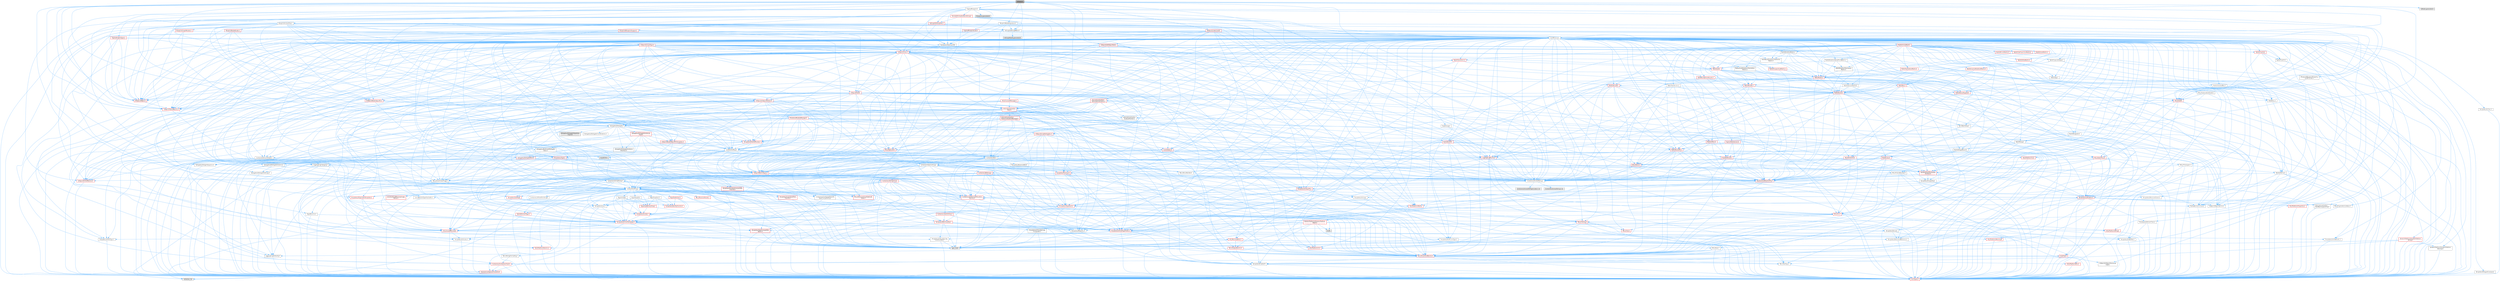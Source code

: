digraph "K2Node.h"
{
 // INTERACTIVE_SVG=YES
 // LATEX_PDF_SIZE
  bgcolor="transparent";
  edge [fontname=Helvetica,fontsize=10,labelfontname=Helvetica,labelfontsize=10];
  node [fontname=Helvetica,fontsize=10,shape=box,height=0.2,width=0.4];
  Node1 [id="Node000001",label="K2Node.h",height=0.2,width=0.4,color="gray40", fillcolor="grey60", style="filled", fontcolor="black",tooltip=" "];
  Node1 -> Node2 [id="edge1_Node000001_Node000002",color="steelblue1",style="solid",tooltip=" "];
  Node2 [id="Node000002",label="BlueprintActionFilter.h",height=0.2,width=0.4,color="grey40", fillcolor="white", style="filled",URL="$d5/d2a/BlueprintActionFilter_8h.html",tooltip=" "];
  Node2 -> Node3 [id="edge2_Node000002_Node000003",color="steelblue1",style="solid",tooltip=" "];
  Node3 [id="Node000003",label="BlueprintGraphModule.h",height=0.2,width=0.4,color="red", fillcolor="#FFF0F0", style="filled",URL="$d8/d11/BlueprintGraphModule_8h.html",tooltip=" "];
  Node3 -> Node4 [id="edge3_Node000003_Node000004",color="steelblue1",style="solid",tooltip=" "];
  Node4 [id="Node000004",label="Containers/Array.h",height=0.2,width=0.4,color="grey40", fillcolor="white", style="filled",URL="$df/dd0/Array_8h.html",tooltip=" "];
  Node4 -> Node5 [id="edge4_Node000004_Node000005",color="steelblue1",style="solid",tooltip=" "];
  Node5 [id="Node000005",label="CoreTypes.h",height=0.2,width=0.4,color="red", fillcolor="#FFF0F0", style="filled",URL="$dc/dec/CoreTypes_8h.html",tooltip=" "];
  Node4 -> Node19 [id="edge5_Node000004_Node000019",color="steelblue1",style="solid",tooltip=" "];
  Node19 [id="Node000019",label="Misc/AssertionMacros.h",height=0.2,width=0.4,color="red", fillcolor="#FFF0F0", style="filled",URL="$d0/dfa/AssertionMacros_8h.html",tooltip=" "];
  Node19 -> Node5 [id="edge6_Node000019_Node000005",color="steelblue1",style="solid",tooltip=" "];
  Node19 -> Node20 [id="edge7_Node000019_Node000020",color="steelblue1",style="solid",tooltip=" "];
  Node20 [id="Node000020",label="HAL/PlatformMisc.h",height=0.2,width=0.4,color="red", fillcolor="#FFF0F0", style="filled",URL="$d0/df5/PlatformMisc_8h.html",tooltip=" "];
  Node20 -> Node5 [id="edge8_Node000020_Node000005",color="steelblue1",style="solid",tooltip=" "];
  Node19 -> Node56 [id="edge9_Node000019_Node000056",color="steelblue1",style="solid",tooltip=" "];
  Node56 [id="Node000056",label="Templates/EnableIf.h",height=0.2,width=0.4,color="grey40", fillcolor="white", style="filled",URL="$d7/d60/EnableIf_8h.html",tooltip=" "];
  Node56 -> Node5 [id="edge10_Node000056_Node000005",color="steelblue1",style="solid",tooltip=" "];
  Node19 -> Node62 [id="edge11_Node000019_Node000062",color="steelblue1",style="solid",tooltip=" "];
  Node62 [id="Node000062",label="Misc/VarArgs.h",height=0.2,width=0.4,color="grey40", fillcolor="white", style="filled",URL="$d5/d6f/VarArgs_8h.html",tooltip=" "];
  Node62 -> Node5 [id="edge12_Node000062_Node000005",color="steelblue1",style="solid",tooltip=" "];
  Node4 -> Node70 [id="edge13_Node000004_Node000070",color="steelblue1",style="solid",tooltip=" "];
  Node70 [id="Node000070",label="Misc/IntrusiveUnsetOptional\lState.h",height=0.2,width=0.4,color="red", fillcolor="#FFF0F0", style="filled",URL="$d2/d0a/IntrusiveUnsetOptionalState_8h.html",tooltip=" "];
  Node4 -> Node72 [id="edge14_Node000004_Node000072",color="steelblue1",style="solid",tooltip=" "];
  Node72 [id="Node000072",label="Misc/ReverseIterate.h",height=0.2,width=0.4,color="red", fillcolor="#FFF0F0", style="filled",URL="$db/de3/ReverseIterate_8h.html",tooltip=" "];
  Node4 -> Node74 [id="edge15_Node000004_Node000074",color="steelblue1",style="solid",tooltip=" "];
  Node74 [id="Node000074",label="HAL/UnrealMemory.h",height=0.2,width=0.4,color="red", fillcolor="#FFF0F0", style="filled",URL="$d9/d96/UnrealMemory_8h.html",tooltip=" "];
  Node74 -> Node5 [id="edge16_Node000074_Node000005",color="steelblue1",style="solid",tooltip=" "];
  Node74 -> Node78 [id="edge17_Node000074_Node000078",color="steelblue1",style="solid",tooltip=" "];
  Node78 [id="Node000078",label="HAL/MemoryBase.h",height=0.2,width=0.4,color="red", fillcolor="#FFF0F0", style="filled",URL="$d6/d9f/MemoryBase_8h.html",tooltip=" "];
  Node78 -> Node5 [id="edge18_Node000078_Node000005",color="steelblue1",style="solid",tooltip=" "];
  Node78 -> Node49 [id="edge19_Node000078_Node000049",color="steelblue1",style="solid",tooltip=" "];
  Node49 [id="Node000049",label="HAL/PlatformAtomics.h",height=0.2,width=0.4,color="red", fillcolor="#FFF0F0", style="filled",URL="$d3/d36/PlatformAtomics_8h.html",tooltip=" "];
  Node49 -> Node5 [id="edge20_Node000049_Node000005",color="steelblue1",style="solid",tooltip=" "];
  Node78 -> Node32 [id="edge21_Node000078_Node000032",color="steelblue1",style="solid",tooltip=" "];
  Node32 [id="Node000032",label="HAL/PlatformCrt.h",height=0.2,width=0.4,color="red", fillcolor="#FFF0F0", style="filled",URL="$d8/d75/PlatformCrt_8h.html",tooltip=" "];
  Node78 -> Node79 [id="edge22_Node000078_Node000079",color="steelblue1",style="solid",tooltip=" "];
  Node79 [id="Node000079",label="Misc/Exec.h",height=0.2,width=0.4,color="grey40", fillcolor="white", style="filled",URL="$de/ddb/Exec_8h.html",tooltip=" "];
  Node79 -> Node5 [id="edge23_Node000079_Node000005",color="steelblue1",style="solid",tooltip=" "];
  Node79 -> Node19 [id="edge24_Node000079_Node000019",color="steelblue1",style="solid",tooltip=" "];
  Node78 -> Node80 [id="edge25_Node000078_Node000080",color="steelblue1",style="solid",tooltip=" "];
  Node80 [id="Node000080",label="Misc/OutputDevice.h",height=0.2,width=0.4,color="red", fillcolor="#FFF0F0", style="filled",URL="$d7/d32/OutputDevice_8h.html",tooltip=" "];
  Node80 -> Node27 [id="edge26_Node000080_Node000027",color="steelblue1",style="solid",tooltip=" "];
  Node27 [id="Node000027",label="CoreFwd.h",height=0.2,width=0.4,color="red", fillcolor="#FFF0F0", style="filled",URL="$d1/d1e/CoreFwd_8h.html",tooltip=" "];
  Node27 -> Node5 [id="edge27_Node000027_Node000005",color="steelblue1",style="solid",tooltip=" "];
  Node27 -> Node28 [id="edge28_Node000027_Node000028",color="steelblue1",style="solid",tooltip=" "];
  Node28 [id="Node000028",label="Containers/ContainersFwd.h",height=0.2,width=0.4,color="red", fillcolor="#FFF0F0", style="filled",URL="$d4/d0a/ContainersFwd_8h.html",tooltip=" "];
  Node28 -> Node5 [id="edge29_Node000028_Node000005",color="steelblue1",style="solid",tooltip=" "];
  Node28 -> Node25 [id="edge30_Node000028_Node000025",color="steelblue1",style="solid",tooltip=" "];
  Node25 [id="Node000025",label="Traits/IsContiguousContainer.h",height=0.2,width=0.4,color="red", fillcolor="#FFF0F0", style="filled",URL="$d5/d3c/IsContiguousContainer_8h.html",tooltip=" "];
  Node25 -> Node5 [id="edge31_Node000025_Node000005",color="steelblue1",style="solid",tooltip=" "];
  Node25 -> Node24 [id="edge32_Node000025_Node000024",color="steelblue1",style="solid",tooltip=" "];
  Node24 [id="Node000024",label="initializer_list",height=0.2,width=0.4,color="grey60", fillcolor="#E0E0E0", style="filled",tooltip=" "];
  Node27 -> Node30 [id="edge33_Node000027_Node000030",color="steelblue1",style="solid",tooltip=" "];
  Node30 [id="Node000030",label="UObject/UObjectHierarchy\lFwd.h",height=0.2,width=0.4,color="grey40", fillcolor="white", style="filled",URL="$d3/d13/UObjectHierarchyFwd_8h.html",tooltip=" "];
  Node80 -> Node5 [id="edge34_Node000080_Node000005",color="steelblue1",style="solid",tooltip=" "];
  Node80 -> Node81 [id="edge35_Node000080_Node000081",color="steelblue1",style="solid",tooltip=" "];
  Node81 [id="Node000081",label="Logging/LogVerbosity.h",height=0.2,width=0.4,color="grey40", fillcolor="white", style="filled",URL="$d2/d8f/LogVerbosity_8h.html",tooltip=" "];
  Node81 -> Node5 [id="edge36_Node000081_Node000005",color="steelblue1",style="solid",tooltip=" "];
  Node80 -> Node62 [id="edge37_Node000080_Node000062",color="steelblue1",style="solid",tooltip=" "];
  Node74 -> Node91 [id="edge38_Node000074_Node000091",color="steelblue1",style="solid",tooltip=" "];
  Node91 [id="Node000091",label="HAL/PlatformMemory.h",height=0.2,width=0.4,color="red", fillcolor="#FFF0F0", style="filled",URL="$de/d68/PlatformMemory_8h.html",tooltip=" "];
  Node91 -> Node5 [id="edge39_Node000091_Node000005",color="steelblue1",style="solid",tooltip=" "];
  Node74 -> Node94 [id="edge40_Node000074_Node000094",color="steelblue1",style="solid",tooltip=" "];
  Node94 [id="Node000094",label="Templates/IsPointer.h",height=0.2,width=0.4,color="grey40", fillcolor="white", style="filled",URL="$d7/d05/IsPointer_8h.html",tooltip=" "];
  Node94 -> Node5 [id="edge41_Node000094_Node000005",color="steelblue1",style="solid",tooltip=" "];
  Node4 -> Node95 [id="edge42_Node000004_Node000095",color="steelblue1",style="solid",tooltip=" "];
  Node95 [id="Node000095",label="Templates/UnrealTypeTraits.h",height=0.2,width=0.4,color="red", fillcolor="#FFF0F0", style="filled",URL="$d2/d2d/UnrealTypeTraits_8h.html",tooltip=" "];
  Node95 -> Node5 [id="edge43_Node000095_Node000005",color="steelblue1",style="solid",tooltip=" "];
  Node95 -> Node94 [id="edge44_Node000095_Node000094",color="steelblue1",style="solid",tooltip=" "];
  Node95 -> Node19 [id="edge45_Node000095_Node000019",color="steelblue1",style="solid",tooltip=" "];
  Node95 -> Node87 [id="edge46_Node000095_Node000087",color="steelblue1",style="solid",tooltip=" "];
  Node87 [id="Node000087",label="Templates/AndOrNot.h",height=0.2,width=0.4,color="grey40", fillcolor="white", style="filled",URL="$db/d0a/AndOrNot_8h.html",tooltip=" "];
  Node87 -> Node5 [id="edge47_Node000087_Node000005",color="steelblue1",style="solid",tooltip=" "];
  Node95 -> Node56 [id="edge48_Node000095_Node000056",color="steelblue1",style="solid",tooltip=" "];
  Node95 -> Node96 [id="edge49_Node000095_Node000096",color="steelblue1",style="solid",tooltip=" "];
  Node96 [id="Node000096",label="Templates/IsArithmetic.h",height=0.2,width=0.4,color="grey40", fillcolor="white", style="filled",URL="$d2/d5d/IsArithmetic_8h.html",tooltip=" "];
  Node96 -> Node5 [id="edge50_Node000096_Node000005",color="steelblue1",style="solid",tooltip=" "];
  Node95 -> Node98 [id="edge51_Node000095_Node000098",color="steelblue1",style="solid",tooltip=" "];
  Node98 [id="Node000098",label="Templates/IsPODType.h",height=0.2,width=0.4,color="grey40", fillcolor="white", style="filled",URL="$d7/db1/IsPODType_8h.html",tooltip=" "];
  Node98 -> Node5 [id="edge52_Node000098_Node000005",color="steelblue1",style="solid",tooltip=" "];
  Node95 -> Node99 [id="edge53_Node000095_Node000099",color="steelblue1",style="solid",tooltip=" "];
  Node99 [id="Node000099",label="Templates/IsUECoreType.h",height=0.2,width=0.4,color="grey40", fillcolor="white", style="filled",URL="$d1/db8/IsUECoreType_8h.html",tooltip=" "];
  Node99 -> Node5 [id="edge54_Node000099_Node000005",color="steelblue1",style="solid",tooltip=" "];
  Node99 -> Node9 [id="edge55_Node000099_Node000009",color="steelblue1",style="solid",tooltip=" "];
  Node9 [id="Node000009",label="type_traits",height=0.2,width=0.4,color="grey60", fillcolor="#E0E0E0", style="filled",tooltip=" "];
  Node95 -> Node88 [id="edge56_Node000095_Node000088",color="steelblue1",style="solid",tooltip=" "];
  Node88 [id="Node000088",label="Templates/IsTriviallyCopy\lConstructible.h",height=0.2,width=0.4,color="grey40", fillcolor="white", style="filled",URL="$d3/d78/IsTriviallyCopyConstructible_8h.html",tooltip=" "];
  Node88 -> Node5 [id="edge57_Node000088_Node000005",color="steelblue1",style="solid",tooltip=" "];
  Node88 -> Node9 [id="edge58_Node000088_Node000009",color="steelblue1",style="solid",tooltip=" "];
  Node4 -> Node100 [id="edge59_Node000004_Node000100",color="steelblue1",style="solid",tooltip=" "];
  Node100 [id="Node000100",label="Templates/UnrealTemplate.h",height=0.2,width=0.4,color="red", fillcolor="#FFF0F0", style="filled",URL="$d4/d24/UnrealTemplate_8h.html",tooltip=" "];
  Node100 -> Node5 [id="edge60_Node000100_Node000005",color="steelblue1",style="solid",tooltip=" "];
  Node100 -> Node94 [id="edge61_Node000100_Node000094",color="steelblue1",style="solid",tooltip=" "];
  Node100 -> Node74 [id="edge62_Node000100_Node000074",color="steelblue1",style="solid",tooltip=" "];
  Node100 -> Node95 [id="edge63_Node000100_Node000095",color="steelblue1",style="solid",tooltip=" "];
  Node100 -> Node103 [id="edge64_Node000100_Node000103",color="steelblue1",style="solid",tooltip=" "];
  Node103 [id="Node000103",label="Templates/RemoveReference.h",height=0.2,width=0.4,color="grey40", fillcolor="white", style="filled",URL="$da/dbe/RemoveReference_8h.html",tooltip=" "];
  Node103 -> Node5 [id="edge65_Node000103_Node000005",color="steelblue1",style="solid",tooltip=" "];
  Node100 -> Node64 [id="edge66_Node000100_Node000064",color="steelblue1",style="solid",tooltip=" "];
  Node64 [id="Node000064",label="Templates/Requires.h",height=0.2,width=0.4,color="grey40", fillcolor="white", style="filled",URL="$dc/d96/Requires_8h.html",tooltip=" "];
  Node64 -> Node56 [id="edge67_Node000064_Node000056",color="steelblue1",style="solid",tooltip=" "];
  Node64 -> Node9 [id="edge68_Node000064_Node000009",color="steelblue1",style="solid",tooltip=" "];
  Node100 -> Node104 [id="edge69_Node000100_Node000104",color="steelblue1",style="solid",tooltip=" "];
  Node104 [id="Node000104",label="Templates/TypeCompatible\lBytes.h",height=0.2,width=0.4,color="red", fillcolor="#FFF0F0", style="filled",URL="$df/d0a/TypeCompatibleBytes_8h.html",tooltip=" "];
  Node104 -> Node5 [id="edge70_Node000104_Node000005",color="steelblue1",style="solid",tooltip=" "];
  Node104 -> Node9 [id="edge71_Node000104_Node000009",color="steelblue1",style="solid",tooltip=" "];
  Node100 -> Node25 [id="edge72_Node000100_Node000025",color="steelblue1",style="solid",tooltip=" "];
  Node100 -> Node9 [id="edge73_Node000100_Node000009",color="steelblue1",style="solid",tooltip=" "];
  Node4 -> Node106 [id="edge74_Node000004_Node000106",color="steelblue1",style="solid",tooltip=" "];
  Node106 [id="Node000106",label="Containers/AllowShrinking.h",height=0.2,width=0.4,color="grey40", fillcolor="white", style="filled",URL="$d7/d1a/AllowShrinking_8h.html",tooltip=" "];
  Node106 -> Node5 [id="edge75_Node000106_Node000005",color="steelblue1",style="solid",tooltip=" "];
  Node4 -> Node107 [id="edge76_Node000004_Node000107",color="steelblue1",style="solid",tooltip=" "];
  Node107 [id="Node000107",label="Containers/ContainerAllocation\lPolicies.h",height=0.2,width=0.4,color="red", fillcolor="#FFF0F0", style="filled",URL="$d7/dff/ContainerAllocationPolicies_8h.html",tooltip=" "];
  Node107 -> Node5 [id="edge77_Node000107_Node000005",color="steelblue1",style="solid",tooltip=" "];
  Node107 -> Node107 [id="edge78_Node000107_Node000107",color="steelblue1",style="solid",tooltip=" "];
  Node107 -> Node109 [id="edge79_Node000107_Node000109",color="steelblue1",style="solid",tooltip=" "];
  Node109 [id="Node000109",label="HAL/PlatformMath.h",height=0.2,width=0.4,color="red", fillcolor="#FFF0F0", style="filled",URL="$dc/d53/PlatformMath_8h.html",tooltip=" "];
  Node109 -> Node5 [id="edge80_Node000109_Node000005",color="steelblue1",style="solid",tooltip=" "];
  Node109 -> Node110 [id="edge81_Node000109_Node000110",color="steelblue1",style="solid",tooltip=" "];
  Node110 [id="Node000110",label="GenericPlatform/GenericPlatform\lMath.h",height=0.2,width=0.4,color="red", fillcolor="#FFF0F0", style="filled",URL="$d5/d79/GenericPlatformMath_8h.html",tooltip=" "];
  Node110 -> Node5 [id="edge82_Node000110_Node000005",color="steelblue1",style="solid",tooltip=" "];
  Node110 -> Node28 [id="edge83_Node000110_Node000028",color="steelblue1",style="solid",tooltip=" "];
  Node110 -> Node32 [id="edge84_Node000110_Node000032",color="steelblue1",style="solid",tooltip=" "];
  Node110 -> Node87 [id="edge85_Node000110_Node000087",color="steelblue1",style="solid",tooltip=" "];
  Node110 -> Node111 [id="edge86_Node000110_Node000111",color="steelblue1",style="solid",tooltip=" "];
  Node111 [id="Node000111",label="Templates/Decay.h",height=0.2,width=0.4,color="grey40", fillcolor="white", style="filled",URL="$dd/d0f/Decay_8h.html",tooltip=" "];
  Node111 -> Node5 [id="edge87_Node000111_Node000005",color="steelblue1",style="solid",tooltip=" "];
  Node111 -> Node103 [id="edge88_Node000111_Node000103",color="steelblue1",style="solid",tooltip=" "];
  Node111 -> Node9 [id="edge89_Node000111_Node000009",color="steelblue1",style="solid",tooltip=" "];
  Node110 -> Node95 [id="edge90_Node000110_Node000095",color="steelblue1",style="solid",tooltip=" "];
  Node110 -> Node64 [id="edge91_Node000110_Node000064",color="steelblue1",style="solid",tooltip=" "];
  Node110 -> Node104 [id="edge92_Node000110_Node000104",color="steelblue1",style="solid",tooltip=" "];
  Node110 -> Node115 [id="edge93_Node000110_Node000115",color="steelblue1",style="solid",tooltip=" "];
  Node115 [id="Node000115",label="limits",height=0.2,width=0.4,color="grey60", fillcolor="#E0E0E0", style="filled",tooltip=" "];
  Node110 -> Node9 [id="edge94_Node000110_Node000009",color="steelblue1",style="solid",tooltip=" "];
  Node107 -> Node74 [id="edge95_Node000107_Node000074",color="steelblue1",style="solid",tooltip=" "];
  Node107 -> Node42 [id="edge96_Node000107_Node000042",color="steelblue1",style="solid",tooltip=" "];
  Node42 [id="Node000042",label="Math/NumericLimits.h",height=0.2,width=0.4,color="grey40", fillcolor="white", style="filled",URL="$df/d1b/NumericLimits_8h.html",tooltip=" "];
  Node42 -> Node5 [id="edge97_Node000042_Node000005",color="steelblue1",style="solid",tooltip=" "];
  Node107 -> Node19 [id="edge98_Node000107_Node000019",color="steelblue1",style="solid",tooltip=" "];
  Node107 -> Node118 [id="edge99_Node000107_Node000118",color="steelblue1",style="solid",tooltip=" "];
  Node118 [id="Node000118",label="Templates/MemoryOps.h",height=0.2,width=0.4,color="red", fillcolor="#FFF0F0", style="filled",URL="$db/dea/MemoryOps_8h.html",tooltip=" "];
  Node118 -> Node5 [id="edge100_Node000118_Node000005",color="steelblue1",style="solid",tooltip=" "];
  Node118 -> Node74 [id="edge101_Node000118_Node000074",color="steelblue1",style="solid",tooltip=" "];
  Node118 -> Node89 [id="edge102_Node000118_Node000089",color="steelblue1",style="solid",tooltip=" "];
  Node89 [id="Node000089",label="Templates/IsTriviallyCopy\lAssignable.h",height=0.2,width=0.4,color="grey40", fillcolor="white", style="filled",URL="$d2/df2/IsTriviallyCopyAssignable_8h.html",tooltip=" "];
  Node89 -> Node5 [id="edge103_Node000089_Node000005",color="steelblue1",style="solid",tooltip=" "];
  Node89 -> Node9 [id="edge104_Node000089_Node000009",color="steelblue1",style="solid",tooltip=" "];
  Node118 -> Node88 [id="edge105_Node000118_Node000088",color="steelblue1",style="solid",tooltip=" "];
  Node118 -> Node64 [id="edge106_Node000118_Node000064",color="steelblue1",style="solid",tooltip=" "];
  Node118 -> Node95 [id="edge107_Node000118_Node000095",color="steelblue1",style="solid",tooltip=" "];
  Node118 -> Node9 [id="edge108_Node000118_Node000009",color="steelblue1",style="solid",tooltip=" "];
  Node107 -> Node104 [id="edge109_Node000107_Node000104",color="steelblue1",style="solid",tooltip=" "];
  Node107 -> Node9 [id="edge110_Node000107_Node000009",color="steelblue1",style="solid",tooltip=" "];
  Node4 -> Node119 [id="edge111_Node000004_Node000119",color="steelblue1",style="solid",tooltip=" "];
  Node119 [id="Node000119",label="Containers/ContainerElement\lTypeCompatibility.h",height=0.2,width=0.4,color="grey40", fillcolor="white", style="filled",URL="$df/ddf/ContainerElementTypeCompatibility_8h.html",tooltip=" "];
  Node119 -> Node5 [id="edge112_Node000119_Node000005",color="steelblue1",style="solid",tooltip=" "];
  Node119 -> Node95 [id="edge113_Node000119_Node000095",color="steelblue1",style="solid",tooltip=" "];
  Node4 -> Node120 [id="edge114_Node000004_Node000120",color="steelblue1",style="solid",tooltip=" "];
  Node120 [id="Node000120",label="Serialization/Archive.h",height=0.2,width=0.4,color="red", fillcolor="#FFF0F0", style="filled",URL="$d7/d3b/Archive_8h.html",tooltip=" "];
  Node120 -> Node27 [id="edge115_Node000120_Node000027",color="steelblue1",style="solid",tooltip=" "];
  Node120 -> Node5 [id="edge116_Node000120_Node000005",color="steelblue1",style="solid",tooltip=" "];
  Node120 -> Node121 [id="edge117_Node000120_Node000121",color="steelblue1",style="solid",tooltip=" "];
  Node121 [id="Node000121",label="HAL/PlatformProperties.h",height=0.2,width=0.4,color="red", fillcolor="#FFF0F0", style="filled",URL="$d9/db0/PlatformProperties_8h.html",tooltip=" "];
  Node121 -> Node5 [id="edge118_Node000121_Node000005",color="steelblue1",style="solid",tooltip=" "];
  Node120 -> Node124 [id="edge119_Node000120_Node000124",color="steelblue1",style="solid",tooltip=" "];
  Node124 [id="Node000124",label="Internationalization\l/TextNamespaceFwd.h",height=0.2,width=0.4,color="grey40", fillcolor="white", style="filled",URL="$d8/d97/TextNamespaceFwd_8h.html",tooltip=" "];
  Node124 -> Node5 [id="edge120_Node000124_Node000005",color="steelblue1",style="solid",tooltip=" "];
  Node120 -> Node19 [id="edge121_Node000120_Node000019",color="steelblue1",style="solid",tooltip=" "];
  Node120 -> Node125 [id="edge122_Node000120_Node000125",color="steelblue1",style="solid",tooltip=" "];
  Node125 [id="Node000125",label="Misc/EngineVersionBase.h",height=0.2,width=0.4,color="grey40", fillcolor="white", style="filled",URL="$d5/d2b/EngineVersionBase_8h.html",tooltip=" "];
  Node125 -> Node5 [id="edge123_Node000125_Node000005",color="steelblue1",style="solid",tooltip=" "];
  Node120 -> Node62 [id="edge124_Node000120_Node000062",color="steelblue1",style="solid",tooltip=" "];
  Node120 -> Node56 [id="edge125_Node000120_Node000056",color="steelblue1",style="solid",tooltip=" "];
  Node120 -> Node128 [id="edge126_Node000120_Node000128",color="steelblue1",style="solid",tooltip=" "];
  Node128 [id="Node000128",label="Templates/IsEnumClass.h",height=0.2,width=0.4,color="grey40", fillcolor="white", style="filled",URL="$d7/d15/IsEnumClass_8h.html",tooltip=" "];
  Node128 -> Node5 [id="edge127_Node000128_Node000005",color="steelblue1",style="solid",tooltip=" "];
  Node128 -> Node87 [id="edge128_Node000128_Node000087",color="steelblue1",style="solid",tooltip=" "];
  Node120 -> Node100 [id="edge129_Node000120_Node000100",color="steelblue1",style="solid",tooltip=" "];
  Node120 -> Node129 [id="edge130_Node000120_Node000129",color="steelblue1",style="solid",tooltip=" "];
  Node129 [id="Node000129",label="UObject/ObjectVersion.h",height=0.2,width=0.4,color="grey40", fillcolor="white", style="filled",URL="$da/d63/ObjectVersion_8h.html",tooltip=" "];
  Node129 -> Node5 [id="edge131_Node000129_Node000005",color="steelblue1",style="solid",tooltip=" "];
  Node4 -> Node130 [id="edge132_Node000004_Node000130",color="steelblue1",style="solid",tooltip=" "];
  Node130 [id="Node000130",label="Serialization/MemoryImage\lWriter.h",height=0.2,width=0.4,color="red", fillcolor="#FFF0F0", style="filled",URL="$d0/d08/MemoryImageWriter_8h.html",tooltip=" "];
  Node130 -> Node5 [id="edge133_Node000130_Node000005",color="steelblue1",style="solid",tooltip=" "];
  Node4 -> Node144 [id="edge134_Node000004_Node000144",color="steelblue1",style="solid",tooltip=" "];
  Node144 [id="Node000144",label="Algo/Heapify.h",height=0.2,width=0.4,color="grey40", fillcolor="white", style="filled",URL="$d0/d2a/Heapify_8h.html",tooltip=" "];
  Node144 -> Node145 [id="edge135_Node000144_Node000145",color="steelblue1",style="solid",tooltip=" "];
  Node145 [id="Node000145",label="Algo/Impl/BinaryHeap.h",height=0.2,width=0.4,color="red", fillcolor="#FFF0F0", style="filled",URL="$d7/da3/Algo_2Impl_2BinaryHeap_8h.html",tooltip=" "];
  Node145 -> Node146 [id="edge136_Node000145_Node000146",color="steelblue1",style="solid",tooltip=" "];
  Node146 [id="Node000146",label="Templates/Invoke.h",height=0.2,width=0.4,color="red", fillcolor="#FFF0F0", style="filled",URL="$d7/deb/Invoke_8h.html",tooltip=" "];
  Node146 -> Node5 [id="edge137_Node000146_Node000005",color="steelblue1",style="solid",tooltip=" "];
  Node146 -> Node100 [id="edge138_Node000146_Node000100",color="steelblue1",style="solid",tooltip=" "];
  Node146 -> Node9 [id="edge139_Node000146_Node000009",color="steelblue1",style="solid",tooltip=" "];
  Node145 -> Node9 [id="edge140_Node000145_Node000009",color="steelblue1",style="solid",tooltip=" "];
  Node144 -> Node150 [id="edge141_Node000144_Node000150",color="steelblue1",style="solid",tooltip=" "];
  Node150 [id="Node000150",label="Templates/IdentityFunctor.h",height=0.2,width=0.4,color="red", fillcolor="#FFF0F0", style="filled",URL="$d7/d2e/IdentityFunctor_8h.html",tooltip=" "];
  Node144 -> Node146 [id="edge142_Node000144_Node000146",color="steelblue1",style="solid",tooltip=" "];
  Node144 -> Node151 [id="edge143_Node000144_Node000151",color="steelblue1",style="solid",tooltip=" "];
  Node151 [id="Node000151",label="Templates/Less.h",height=0.2,width=0.4,color="grey40", fillcolor="white", style="filled",URL="$de/dc8/Less_8h.html",tooltip=" "];
  Node151 -> Node5 [id="edge144_Node000151_Node000005",color="steelblue1",style="solid",tooltip=" "];
  Node151 -> Node100 [id="edge145_Node000151_Node000100",color="steelblue1",style="solid",tooltip=" "];
  Node144 -> Node100 [id="edge146_Node000144_Node000100",color="steelblue1",style="solid",tooltip=" "];
  Node4 -> Node152 [id="edge147_Node000004_Node000152",color="steelblue1",style="solid",tooltip=" "];
  Node152 [id="Node000152",label="Algo/HeapSort.h",height=0.2,width=0.4,color="grey40", fillcolor="white", style="filled",URL="$d3/d92/HeapSort_8h.html",tooltip=" "];
  Node152 -> Node145 [id="edge148_Node000152_Node000145",color="steelblue1",style="solid",tooltip=" "];
  Node152 -> Node150 [id="edge149_Node000152_Node000150",color="steelblue1",style="solid",tooltip=" "];
  Node152 -> Node151 [id="edge150_Node000152_Node000151",color="steelblue1",style="solid",tooltip=" "];
  Node152 -> Node100 [id="edge151_Node000152_Node000100",color="steelblue1",style="solid",tooltip=" "];
  Node4 -> Node153 [id="edge152_Node000004_Node000153",color="steelblue1",style="solid",tooltip=" "];
  Node153 [id="Node000153",label="Algo/IsHeap.h",height=0.2,width=0.4,color="grey40", fillcolor="white", style="filled",URL="$de/d32/IsHeap_8h.html",tooltip=" "];
  Node153 -> Node145 [id="edge153_Node000153_Node000145",color="steelblue1",style="solid",tooltip=" "];
  Node153 -> Node150 [id="edge154_Node000153_Node000150",color="steelblue1",style="solid",tooltip=" "];
  Node153 -> Node146 [id="edge155_Node000153_Node000146",color="steelblue1",style="solid",tooltip=" "];
  Node153 -> Node151 [id="edge156_Node000153_Node000151",color="steelblue1",style="solid",tooltip=" "];
  Node153 -> Node100 [id="edge157_Node000153_Node000100",color="steelblue1",style="solid",tooltip=" "];
  Node4 -> Node145 [id="edge158_Node000004_Node000145",color="steelblue1",style="solid",tooltip=" "];
  Node4 -> Node154 [id="edge159_Node000004_Node000154",color="steelblue1",style="solid",tooltip=" "];
  Node154 [id="Node000154",label="Algo/StableSort.h",height=0.2,width=0.4,color="red", fillcolor="#FFF0F0", style="filled",URL="$d7/d3c/StableSort_8h.html",tooltip=" "];
  Node154 -> Node150 [id="edge160_Node000154_Node000150",color="steelblue1",style="solid",tooltip=" "];
  Node154 -> Node146 [id="edge161_Node000154_Node000146",color="steelblue1",style="solid",tooltip=" "];
  Node154 -> Node151 [id="edge162_Node000154_Node000151",color="steelblue1",style="solid",tooltip=" "];
  Node154 -> Node100 [id="edge163_Node000154_Node000100",color="steelblue1",style="solid",tooltip=" "];
  Node4 -> Node157 [id="edge164_Node000004_Node000157",color="steelblue1",style="solid",tooltip=" "];
  Node157 [id="Node000157",label="Concepts/GetTypeHashable.h",height=0.2,width=0.4,color="grey40", fillcolor="white", style="filled",URL="$d3/da2/GetTypeHashable_8h.html",tooltip=" "];
  Node157 -> Node5 [id="edge165_Node000157_Node000005",color="steelblue1",style="solid",tooltip=" "];
  Node157 -> Node135 [id="edge166_Node000157_Node000135",color="steelblue1",style="solid",tooltip=" "];
  Node135 [id="Node000135",label="Templates/TypeHash.h",height=0.2,width=0.4,color="red", fillcolor="#FFF0F0", style="filled",URL="$d1/d62/TypeHash_8h.html",tooltip=" "];
  Node135 -> Node5 [id="edge167_Node000135_Node000005",color="steelblue1",style="solid",tooltip=" "];
  Node135 -> Node64 [id="edge168_Node000135_Node000064",color="steelblue1",style="solid",tooltip=" "];
  Node135 -> Node136 [id="edge169_Node000135_Node000136",color="steelblue1",style="solid",tooltip=" "];
  Node136 [id="Node000136",label="Misc/Crc.h",height=0.2,width=0.4,color="red", fillcolor="#FFF0F0", style="filled",URL="$d4/dd2/Crc_8h.html",tooltip=" "];
  Node136 -> Node5 [id="edge170_Node000136_Node000005",color="steelblue1",style="solid",tooltip=" "];
  Node136 -> Node76 [id="edge171_Node000136_Node000076",color="steelblue1",style="solid",tooltip=" "];
  Node76 [id="Node000076",label="HAL/PlatformString.h",height=0.2,width=0.4,color="red", fillcolor="#FFF0F0", style="filled",URL="$db/db5/PlatformString_8h.html",tooltip=" "];
  Node76 -> Node5 [id="edge172_Node000076_Node000005",color="steelblue1",style="solid",tooltip=" "];
  Node136 -> Node19 [id="edge173_Node000136_Node000019",color="steelblue1",style="solid",tooltip=" "];
  Node136 -> Node137 [id="edge174_Node000136_Node000137",color="steelblue1",style="solid",tooltip=" "];
  Node137 [id="Node000137",label="Misc/CString.h",height=0.2,width=0.4,color="red", fillcolor="#FFF0F0", style="filled",URL="$d2/d49/CString_8h.html",tooltip=" "];
  Node137 -> Node5 [id="edge175_Node000137_Node000005",color="steelblue1",style="solid",tooltip=" "];
  Node137 -> Node32 [id="edge176_Node000137_Node000032",color="steelblue1",style="solid",tooltip=" "];
  Node137 -> Node76 [id="edge177_Node000137_Node000076",color="steelblue1",style="solid",tooltip=" "];
  Node137 -> Node19 [id="edge178_Node000137_Node000019",color="steelblue1",style="solid",tooltip=" "];
  Node137 -> Node138 [id="edge179_Node000137_Node000138",color="steelblue1",style="solid",tooltip=" "];
  Node138 [id="Node000138",label="Misc/Char.h",height=0.2,width=0.4,color="red", fillcolor="#FFF0F0", style="filled",URL="$d0/d58/Char_8h.html",tooltip=" "];
  Node138 -> Node5 [id="edge180_Node000138_Node000005",color="steelblue1",style="solid",tooltip=" "];
  Node138 -> Node9 [id="edge181_Node000138_Node000009",color="steelblue1",style="solid",tooltip=" "];
  Node137 -> Node62 [id="edge182_Node000137_Node000062",color="steelblue1",style="solid",tooltip=" "];
  Node136 -> Node138 [id="edge183_Node000136_Node000138",color="steelblue1",style="solid",tooltip=" "];
  Node136 -> Node95 [id="edge184_Node000136_Node000095",color="steelblue1",style="solid",tooltip=" "];
  Node135 -> Node9 [id="edge185_Node000135_Node000009",color="steelblue1",style="solid",tooltip=" "];
  Node4 -> Node150 [id="edge186_Node000004_Node000150",color="steelblue1",style="solid",tooltip=" "];
  Node4 -> Node146 [id="edge187_Node000004_Node000146",color="steelblue1",style="solid",tooltip=" "];
  Node4 -> Node151 [id="edge188_Node000004_Node000151",color="steelblue1",style="solid",tooltip=" "];
  Node4 -> Node158 [id="edge189_Node000004_Node000158",color="steelblue1",style="solid",tooltip=" "];
  Node158 [id="Node000158",label="Templates/LosesQualifiers\lFromTo.h",height=0.2,width=0.4,color="red", fillcolor="#FFF0F0", style="filled",URL="$d2/db3/LosesQualifiersFromTo_8h.html",tooltip=" "];
  Node158 -> Node9 [id="edge190_Node000158_Node000009",color="steelblue1",style="solid",tooltip=" "];
  Node4 -> Node64 [id="edge191_Node000004_Node000064",color="steelblue1",style="solid",tooltip=" "];
  Node4 -> Node159 [id="edge192_Node000004_Node000159",color="steelblue1",style="solid",tooltip=" "];
  Node159 [id="Node000159",label="Templates/Sorting.h",height=0.2,width=0.4,color="red", fillcolor="#FFF0F0", style="filled",URL="$d3/d9e/Sorting_8h.html",tooltip=" "];
  Node159 -> Node5 [id="edge193_Node000159_Node000005",color="steelblue1",style="solid",tooltip=" "];
  Node159 -> Node109 [id="edge194_Node000159_Node000109",color="steelblue1",style="solid",tooltip=" "];
  Node159 -> Node151 [id="edge195_Node000159_Node000151",color="steelblue1",style="solid",tooltip=" "];
  Node4 -> Node163 [id="edge196_Node000004_Node000163",color="steelblue1",style="solid",tooltip=" "];
  Node163 [id="Node000163",label="Templates/AlignmentTemplates.h",height=0.2,width=0.4,color="red", fillcolor="#FFF0F0", style="filled",URL="$dd/d32/AlignmentTemplates_8h.html",tooltip=" "];
  Node163 -> Node5 [id="edge197_Node000163_Node000005",color="steelblue1",style="solid",tooltip=" "];
  Node163 -> Node94 [id="edge198_Node000163_Node000094",color="steelblue1",style="solid",tooltip=" "];
  Node4 -> Node23 [id="edge199_Node000004_Node000023",color="steelblue1",style="solid",tooltip=" "];
  Node23 [id="Node000023",label="Traits/ElementType.h",height=0.2,width=0.4,color="red", fillcolor="#FFF0F0", style="filled",URL="$d5/d4f/ElementType_8h.html",tooltip=" "];
  Node23 -> Node24 [id="edge200_Node000023_Node000024",color="steelblue1",style="solid",tooltip=" "];
  Node23 -> Node9 [id="edge201_Node000023_Node000009",color="steelblue1",style="solid",tooltip=" "];
  Node4 -> Node115 [id="edge202_Node000004_Node000115",color="steelblue1",style="solid",tooltip=" "];
  Node4 -> Node9 [id="edge203_Node000004_Node000009",color="steelblue1",style="solid",tooltip=" "];
  Node3 -> Node164 [id="edge204_Node000003_Node000164",color="steelblue1",style="solid",tooltip=" "];
  Node164 [id="Node000164",label="CoreMinimal.h",height=0.2,width=0.4,color="grey40", fillcolor="white", style="filled",URL="$d7/d67/CoreMinimal_8h.html",tooltip=" "];
  Node164 -> Node5 [id="edge205_Node000164_Node000005",color="steelblue1",style="solid",tooltip=" "];
  Node164 -> Node27 [id="edge206_Node000164_Node000027",color="steelblue1",style="solid",tooltip=" "];
  Node164 -> Node30 [id="edge207_Node000164_Node000030",color="steelblue1",style="solid",tooltip=" "];
  Node164 -> Node28 [id="edge208_Node000164_Node000028",color="steelblue1",style="solid",tooltip=" "];
  Node164 -> Node62 [id="edge209_Node000164_Node000062",color="steelblue1",style="solid",tooltip=" "];
  Node164 -> Node81 [id="edge210_Node000164_Node000081",color="steelblue1",style="solid",tooltip=" "];
  Node164 -> Node80 [id="edge211_Node000164_Node000080",color="steelblue1",style="solid",tooltip=" "];
  Node164 -> Node32 [id="edge212_Node000164_Node000032",color="steelblue1",style="solid",tooltip=" "];
  Node164 -> Node20 [id="edge213_Node000164_Node000020",color="steelblue1",style="solid",tooltip=" "];
  Node164 -> Node19 [id="edge214_Node000164_Node000019",color="steelblue1",style="solid",tooltip=" "];
  Node164 -> Node94 [id="edge215_Node000164_Node000094",color="steelblue1",style="solid",tooltip=" "];
  Node164 -> Node91 [id="edge216_Node000164_Node000091",color="steelblue1",style="solid",tooltip=" "];
  Node164 -> Node49 [id="edge217_Node000164_Node000049",color="steelblue1",style="solid",tooltip=" "];
  Node164 -> Node79 [id="edge218_Node000164_Node000079",color="steelblue1",style="solid",tooltip=" "];
  Node164 -> Node78 [id="edge219_Node000164_Node000078",color="steelblue1",style="solid",tooltip=" "];
  Node164 -> Node74 [id="edge220_Node000164_Node000074",color="steelblue1",style="solid",tooltip=" "];
  Node164 -> Node96 [id="edge221_Node000164_Node000096",color="steelblue1",style="solid",tooltip=" "];
  Node164 -> Node87 [id="edge222_Node000164_Node000087",color="steelblue1",style="solid",tooltip=" "];
  Node164 -> Node98 [id="edge223_Node000164_Node000098",color="steelblue1",style="solid",tooltip=" "];
  Node164 -> Node99 [id="edge224_Node000164_Node000099",color="steelblue1",style="solid",tooltip=" "];
  Node164 -> Node88 [id="edge225_Node000164_Node000088",color="steelblue1",style="solid",tooltip=" "];
  Node164 -> Node95 [id="edge226_Node000164_Node000095",color="steelblue1",style="solid",tooltip=" "];
  Node164 -> Node56 [id="edge227_Node000164_Node000056",color="steelblue1",style="solid",tooltip=" "];
  Node164 -> Node103 [id="edge228_Node000164_Node000103",color="steelblue1",style="solid",tooltip=" "];
  Node164 -> Node165 [id="edge229_Node000164_Node000165",color="steelblue1",style="solid",tooltip=" "];
  Node165 [id="Node000165",label="Templates/IntegralConstant.h",height=0.2,width=0.4,color="grey40", fillcolor="white", style="filled",URL="$db/d1b/IntegralConstant_8h.html",tooltip=" "];
  Node165 -> Node5 [id="edge230_Node000165_Node000005",color="steelblue1",style="solid",tooltip=" "];
  Node164 -> Node166 [id="edge231_Node000164_Node000166",color="steelblue1",style="solid",tooltip=" "];
  Node166 [id="Node000166",label="Templates/IsClass.h",height=0.2,width=0.4,color="grey40", fillcolor="white", style="filled",URL="$db/dcb/IsClass_8h.html",tooltip=" "];
  Node166 -> Node5 [id="edge232_Node000166_Node000005",color="steelblue1",style="solid",tooltip=" "];
  Node164 -> Node104 [id="edge233_Node000164_Node000104",color="steelblue1",style="solid",tooltip=" "];
  Node164 -> Node25 [id="edge234_Node000164_Node000025",color="steelblue1",style="solid",tooltip=" "];
  Node164 -> Node100 [id="edge235_Node000164_Node000100",color="steelblue1",style="solid",tooltip=" "];
  Node164 -> Node42 [id="edge236_Node000164_Node000042",color="steelblue1",style="solid",tooltip=" "];
  Node164 -> Node109 [id="edge237_Node000164_Node000109",color="steelblue1",style="solid",tooltip=" "];
  Node164 -> Node89 [id="edge238_Node000164_Node000089",color="steelblue1",style="solid",tooltip=" "];
  Node164 -> Node118 [id="edge239_Node000164_Node000118",color="steelblue1",style="solid",tooltip=" "];
  Node164 -> Node107 [id="edge240_Node000164_Node000107",color="steelblue1",style="solid",tooltip=" "];
  Node164 -> Node128 [id="edge241_Node000164_Node000128",color="steelblue1",style="solid",tooltip=" "];
  Node164 -> Node121 [id="edge242_Node000164_Node000121",color="steelblue1",style="solid",tooltip=" "];
  Node164 -> Node125 [id="edge243_Node000164_Node000125",color="steelblue1",style="solid",tooltip=" "];
  Node164 -> Node124 [id="edge244_Node000164_Node000124",color="steelblue1",style="solid",tooltip=" "];
  Node164 -> Node120 [id="edge245_Node000164_Node000120",color="steelblue1",style="solid",tooltip=" "];
  Node164 -> Node151 [id="edge246_Node000164_Node000151",color="steelblue1",style="solid",tooltip=" "];
  Node164 -> Node159 [id="edge247_Node000164_Node000159",color="steelblue1",style="solid",tooltip=" "];
  Node164 -> Node138 [id="edge248_Node000164_Node000138",color="steelblue1",style="solid",tooltip=" "];
  Node164 -> Node167 [id="edge249_Node000164_Node000167",color="steelblue1",style="solid",tooltip=" "];
  Node167 [id="Node000167",label="GenericPlatform/GenericPlatform\lStricmp.h",height=0.2,width=0.4,color="grey40", fillcolor="white", style="filled",URL="$d2/d86/GenericPlatformStricmp_8h.html",tooltip=" "];
  Node167 -> Node5 [id="edge250_Node000167_Node000005",color="steelblue1",style="solid",tooltip=" "];
  Node164 -> Node168 [id="edge251_Node000164_Node000168",color="steelblue1",style="solid",tooltip=" "];
  Node168 [id="Node000168",label="GenericPlatform/GenericPlatform\lString.h",height=0.2,width=0.4,color="red", fillcolor="#FFF0F0", style="filled",URL="$dd/d20/GenericPlatformString_8h.html",tooltip=" "];
  Node168 -> Node5 [id="edge252_Node000168_Node000005",color="steelblue1",style="solid",tooltip=" "];
  Node168 -> Node167 [id="edge253_Node000168_Node000167",color="steelblue1",style="solid",tooltip=" "];
  Node168 -> Node56 [id="edge254_Node000168_Node000056",color="steelblue1",style="solid",tooltip=" "];
  Node168 -> Node9 [id="edge255_Node000168_Node000009",color="steelblue1",style="solid",tooltip=" "];
  Node164 -> Node76 [id="edge256_Node000164_Node000076",color="steelblue1",style="solid",tooltip=" "];
  Node164 -> Node137 [id="edge257_Node000164_Node000137",color="steelblue1",style="solid",tooltip=" "];
  Node164 -> Node136 [id="edge258_Node000164_Node000136",color="steelblue1",style="solid",tooltip=" "];
  Node164 -> Node162 [id="edge259_Node000164_Node000162",color="steelblue1",style="solid",tooltip=" "];
  Node162 [id="Node000162",label="Math/UnrealMathUtility.h",height=0.2,width=0.4,color="red", fillcolor="#FFF0F0", style="filled",URL="$db/db8/UnrealMathUtility_8h.html",tooltip=" "];
  Node162 -> Node5 [id="edge260_Node000162_Node000005",color="steelblue1",style="solid",tooltip=" "];
  Node162 -> Node19 [id="edge261_Node000162_Node000019",color="steelblue1",style="solid",tooltip=" "];
  Node162 -> Node109 [id="edge262_Node000162_Node000109",color="steelblue1",style="solid",tooltip=" "];
  Node162 -> Node64 [id="edge263_Node000162_Node000064",color="steelblue1",style="solid",tooltip=" "];
  Node164 -> Node171 [id="edge264_Node000164_Node000171",color="steelblue1",style="solid",tooltip=" "];
  Node171 [id="Node000171",label="Containers/UnrealString.h",height=0.2,width=0.4,color="grey40", fillcolor="white", style="filled",URL="$d5/dba/UnrealString_8h.html",tooltip=" "];
  Node171 -> Node172 [id="edge265_Node000171_Node000172",color="steelblue1",style="solid",tooltip=" "];
  Node172 [id="Node000172",label="Containers/UnrealStringIncludes.h.inl",height=0.2,width=0.4,color="grey60", fillcolor="#E0E0E0", style="filled",tooltip=" "];
  Node171 -> Node173 [id="edge266_Node000171_Node000173",color="steelblue1",style="solid",tooltip=" "];
  Node173 [id="Node000173",label="Containers/UnrealString.h.inl",height=0.2,width=0.4,color="grey60", fillcolor="#E0E0E0", style="filled",tooltip=" "];
  Node171 -> Node174 [id="edge267_Node000171_Node000174",color="steelblue1",style="solid",tooltip=" "];
  Node174 [id="Node000174",label="Misc/StringFormatArg.h",height=0.2,width=0.4,color="grey40", fillcolor="white", style="filled",URL="$d2/d16/StringFormatArg_8h.html",tooltip=" "];
  Node174 -> Node28 [id="edge268_Node000174_Node000028",color="steelblue1",style="solid",tooltip=" "];
  Node164 -> Node4 [id="edge269_Node000164_Node000004",color="steelblue1",style="solid",tooltip=" "];
  Node164 -> Node175 [id="edge270_Node000164_Node000175",color="steelblue1",style="solid",tooltip=" "];
  Node175 [id="Node000175",label="Misc/FrameNumber.h",height=0.2,width=0.4,color="grey40", fillcolor="white", style="filled",URL="$dd/dbd/FrameNumber_8h.html",tooltip=" "];
  Node175 -> Node5 [id="edge271_Node000175_Node000005",color="steelblue1",style="solid",tooltip=" "];
  Node175 -> Node42 [id="edge272_Node000175_Node000042",color="steelblue1",style="solid",tooltip=" "];
  Node175 -> Node162 [id="edge273_Node000175_Node000162",color="steelblue1",style="solid",tooltip=" "];
  Node175 -> Node56 [id="edge274_Node000175_Node000056",color="steelblue1",style="solid",tooltip=" "];
  Node175 -> Node95 [id="edge275_Node000175_Node000095",color="steelblue1",style="solid",tooltip=" "];
  Node164 -> Node176 [id="edge276_Node000164_Node000176",color="steelblue1",style="solid",tooltip=" "];
  Node176 [id="Node000176",label="Misc/Timespan.h",height=0.2,width=0.4,color="grey40", fillcolor="white", style="filled",URL="$da/dd9/Timespan_8h.html",tooltip=" "];
  Node176 -> Node5 [id="edge277_Node000176_Node000005",color="steelblue1",style="solid",tooltip=" "];
  Node176 -> Node177 [id="edge278_Node000176_Node000177",color="steelblue1",style="solid",tooltip=" "];
  Node177 [id="Node000177",label="Math/Interval.h",height=0.2,width=0.4,color="grey40", fillcolor="white", style="filled",URL="$d1/d55/Interval_8h.html",tooltip=" "];
  Node177 -> Node5 [id="edge279_Node000177_Node000005",color="steelblue1",style="solid",tooltip=" "];
  Node177 -> Node96 [id="edge280_Node000177_Node000096",color="steelblue1",style="solid",tooltip=" "];
  Node177 -> Node95 [id="edge281_Node000177_Node000095",color="steelblue1",style="solid",tooltip=" "];
  Node177 -> Node42 [id="edge282_Node000177_Node000042",color="steelblue1",style="solid",tooltip=" "];
  Node177 -> Node162 [id="edge283_Node000177_Node000162",color="steelblue1",style="solid",tooltip=" "];
  Node176 -> Node162 [id="edge284_Node000176_Node000162",color="steelblue1",style="solid",tooltip=" "];
  Node176 -> Node19 [id="edge285_Node000176_Node000019",color="steelblue1",style="solid",tooltip=" "];
  Node164 -> Node178 [id="edge286_Node000164_Node000178",color="steelblue1",style="solid",tooltip=" "];
  Node178 [id="Node000178",label="Containers/StringConv.h",height=0.2,width=0.4,color="red", fillcolor="#FFF0F0", style="filled",URL="$d3/ddf/StringConv_8h.html",tooltip=" "];
  Node178 -> Node5 [id="edge287_Node000178_Node000005",color="steelblue1",style="solid",tooltip=" "];
  Node178 -> Node19 [id="edge288_Node000178_Node000019",color="steelblue1",style="solid",tooltip=" "];
  Node178 -> Node107 [id="edge289_Node000178_Node000107",color="steelblue1",style="solid",tooltip=" "];
  Node178 -> Node4 [id="edge290_Node000178_Node000004",color="steelblue1",style="solid",tooltip=" "];
  Node178 -> Node137 [id="edge291_Node000178_Node000137",color="steelblue1",style="solid",tooltip=" "];
  Node178 -> Node179 [id="edge292_Node000178_Node000179",color="steelblue1",style="solid",tooltip=" "];
  Node179 [id="Node000179",label="Templates/IsArray.h",height=0.2,width=0.4,color="grey40", fillcolor="white", style="filled",URL="$d8/d8d/IsArray_8h.html",tooltip=" "];
  Node179 -> Node5 [id="edge293_Node000179_Node000005",color="steelblue1",style="solid",tooltip=" "];
  Node178 -> Node100 [id="edge294_Node000178_Node000100",color="steelblue1",style="solid",tooltip=" "];
  Node178 -> Node95 [id="edge295_Node000178_Node000095",color="steelblue1",style="solid",tooltip=" "];
  Node178 -> Node23 [id="edge296_Node000178_Node000023",color="steelblue1",style="solid",tooltip=" "];
  Node178 -> Node25 [id="edge297_Node000178_Node000025",color="steelblue1",style="solid",tooltip=" "];
  Node178 -> Node9 [id="edge298_Node000178_Node000009",color="steelblue1",style="solid",tooltip=" "];
  Node164 -> Node180 [id="edge299_Node000164_Node000180",color="steelblue1",style="solid",tooltip=" "];
  Node180 [id="Node000180",label="UObject/UnrealNames.h",height=0.2,width=0.4,color="red", fillcolor="#FFF0F0", style="filled",URL="$d8/db1/UnrealNames_8h.html",tooltip=" "];
  Node180 -> Node5 [id="edge300_Node000180_Node000005",color="steelblue1",style="solid",tooltip=" "];
  Node164 -> Node182 [id="edge301_Node000164_Node000182",color="steelblue1",style="solid",tooltip=" "];
  Node182 [id="Node000182",label="UObject/NameTypes.h",height=0.2,width=0.4,color="red", fillcolor="#FFF0F0", style="filled",URL="$d6/d35/NameTypes_8h.html",tooltip=" "];
  Node182 -> Node5 [id="edge302_Node000182_Node000005",color="steelblue1",style="solid",tooltip=" "];
  Node182 -> Node19 [id="edge303_Node000182_Node000019",color="steelblue1",style="solid",tooltip=" "];
  Node182 -> Node74 [id="edge304_Node000182_Node000074",color="steelblue1",style="solid",tooltip=" "];
  Node182 -> Node95 [id="edge305_Node000182_Node000095",color="steelblue1",style="solid",tooltip=" "];
  Node182 -> Node100 [id="edge306_Node000182_Node000100",color="steelblue1",style="solid",tooltip=" "];
  Node182 -> Node171 [id="edge307_Node000182_Node000171",color="steelblue1",style="solid",tooltip=" "];
  Node182 -> Node178 [id="edge308_Node000182_Node000178",color="steelblue1",style="solid",tooltip=" "];
  Node182 -> Node180 [id="edge309_Node000182_Node000180",color="steelblue1",style="solid",tooltip=" "];
  Node182 -> Node70 [id="edge310_Node000182_Node000070",color="steelblue1",style="solid",tooltip=" "];
  Node164 -> Node190 [id="edge311_Node000164_Node000190",color="steelblue1",style="solid",tooltip=" "];
  Node190 [id="Node000190",label="Misc/Parse.h",height=0.2,width=0.4,color="red", fillcolor="#FFF0F0", style="filled",URL="$dc/d71/Parse_8h.html",tooltip=" "];
  Node190 -> Node171 [id="edge312_Node000190_Node000171",color="steelblue1",style="solid",tooltip=" "];
  Node190 -> Node5 [id="edge313_Node000190_Node000005",color="steelblue1",style="solid",tooltip=" "];
  Node190 -> Node32 [id="edge314_Node000190_Node000032",color="steelblue1",style="solid",tooltip=" "];
  Node190 -> Node44 [id="edge315_Node000190_Node000044",color="steelblue1",style="solid",tooltip=" "];
  Node44 [id="Node000044",label="Misc/EnumClassFlags.h",height=0.2,width=0.4,color="grey40", fillcolor="white", style="filled",URL="$d8/de7/EnumClassFlags_8h.html",tooltip=" "];
  Node190 -> Node191 [id="edge316_Node000190_Node000191",color="steelblue1",style="solid",tooltip=" "];
  Node191 [id="Node000191",label="Templates/Function.h",height=0.2,width=0.4,color="red", fillcolor="#FFF0F0", style="filled",URL="$df/df5/Function_8h.html",tooltip=" "];
  Node191 -> Node5 [id="edge317_Node000191_Node000005",color="steelblue1",style="solid",tooltip=" "];
  Node191 -> Node19 [id="edge318_Node000191_Node000019",color="steelblue1",style="solid",tooltip=" "];
  Node191 -> Node70 [id="edge319_Node000191_Node000070",color="steelblue1",style="solid",tooltip=" "];
  Node191 -> Node74 [id="edge320_Node000191_Node000074",color="steelblue1",style="solid",tooltip=" "];
  Node191 -> Node95 [id="edge321_Node000191_Node000095",color="steelblue1",style="solid",tooltip=" "];
  Node191 -> Node146 [id="edge322_Node000191_Node000146",color="steelblue1",style="solid",tooltip=" "];
  Node191 -> Node100 [id="edge323_Node000191_Node000100",color="steelblue1",style="solid",tooltip=" "];
  Node191 -> Node64 [id="edge324_Node000191_Node000064",color="steelblue1",style="solid",tooltip=" "];
  Node191 -> Node162 [id="edge325_Node000191_Node000162",color="steelblue1",style="solid",tooltip=" "];
  Node191 -> Node9 [id="edge326_Node000191_Node000009",color="steelblue1",style="solid",tooltip=" "];
  Node164 -> Node163 [id="edge327_Node000164_Node000163",color="steelblue1",style="solid",tooltip=" "];
  Node164 -> Node193 [id="edge328_Node000164_Node000193",color="steelblue1",style="solid",tooltip=" "];
  Node193 [id="Node000193",label="Misc/StructBuilder.h",height=0.2,width=0.4,color="grey40", fillcolor="white", style="filled",URL="$d9/db3/StructBuilder_8h.html",tooltip=" "];
  Node193 -> Node5 [id="edge329_Node000193_Node000005",color="steelblue1",style="solid",tooltip=" "];
  Node193 -> Node162 [id="edge330_Node000193_Node000162",color="steelblue1",style="solid",tooltip=" "];
  Node193 -> Node163 [id="edge331_Node000193_Node000163",color="steelblue1",style="solid",tooltip=" "];
  Node164 -> Node111 [id="edge332_Node000164_Node000111",color="steelblue1",style="solid",tooltip=" "];
  Node164 -> Node194 [id="edge333_Node000164_Node000194",color="steelblue1",style="solid",tooltip=" "];
  Node194 [id="Node000194",label="Templates/PointerIsConvertible\lFromTo.h",height=0.2,width=0.4,color="red", fillcolor="#FFF0F0", style="filled",URL="$d6/d65/PointerIsConvertibleFromTo_8h.html",tooltip=" "];
  Node194 -> Node5 [id="edge334_Node000194_Node000005",color="steelblue1",style="solid",tooltip=" "];
  Node194 -> Node158 [id="edge335_Node000194_Node000158",color="steelblue1",style="solid",tooltip=" "];
  Node194 -> Node9 [id="edge336_Node000194_Node000009",color="steelblue1",style="solid",tooltip=" "];
  Node164 -> Node146 [id="edge337_Node000164_Node000146",color="steelblue1",style="solid",tooltip=" "];
  Node164 -> Node191 [id="edge338_Node000164_Node000191",color="steelblue1",style="solid",tooltip=" "];
  Node164 -> Node135 [id="edge339_Node000164_Node000135",color="steelblue1",style="solid",tooltip=" "];
  Node164 -> Node195 [id="edge340_Node000164_Node000195",color="steelblue1",style="solid",tooltip=" "];
  Node195 [id="Node000195",label="Containers/ScriptArray.h",height=0.2,width=0.4,color="grey40", fillcolor="white", style="filled",URL="$dc/daf/ScriptArray_8h.html",tooltip=" "];
  Node195 -> Node5 [id="edge341_Node000195_Node000005",color="steelblue1",style="solid",tooltip=" "];
  Node195 -> Node19 [id="edge342_Node000195_Node000019",color="steelblue1",style="solid",tooltip=" "];
  Node195 -> Node74 [id="edge343_Node000195_Node000074",color="steelblue1",style="solid",tooltip=" "];
  Node195 -> Node106 [id="edge344_Node000195_Node000106",color="steelblue1",style="solid",tooltip=" "];
  Node195 -> Node107 [id="edge345_Node000195_Node000107",color="steelblue1",style="solid",tooltip=" "];
  Node195 -> Node4 [id="edge346_Node000195_Node000004",color="steelblue1",style="solid",tooltip=" "];
  Node195 -> Node24 [id="edge347_Node000195_Node000024",color="steelblue1",style="solid",tooltip=" "];
  Node164 -> Node196 [id="edge348_Node000164_Node000196",color="steelblue1",style="solid",tooltip=" "];
  Node196 [id="Node000196",label="Containers/BitArray.h",height=0.2,width=0.4,color="red", fillcolor="#FFF0F0", style="filled",URL="$d1/de4/BitArray_8h.html",tooltip=" "];
  Node196 -> Node107 [id="edge349_Node000196_Node000107",color="steelblue1",style="solid",tooltip=" "];
  Node196 -> Node5 [id="edge350_Node000196_Node000005",color="steelblue1",style="solid",tooltip=" "];
  Node196 -> Node49 [id="edge351_Node000196_Node000049",color="steelblue1",style="solid",tooltip=" "];
  Node196 -> Node74 [id="edge352_Node000196_Node000074",color="steelblue1",style="solid",tooltip=" "];
  Node196 -> Node162 [id="edge353_Node000196_Node000162",color="steelblue1",style="solid",tooltip=" "];
  Node196 -> Node19 [id="edge354_Node000196_Node000019",color="steelblue1",style="solid",tooltip=" "];
  Node196 -> Node44 [id="edge355_Node000196_Node000044",color="steelblue1",style="solid",tooltip=" "];
  Node196 -> Node120 [id="edge356_Node000196_Node000120",color="steelblue1",style="solid",tooltip=" "];
  Node196 -> Node130 [id="edge357_Node000196_Node000130",color="steelblue1",style="solid",tooltip=" "];
  Node196 -> Node56 [id="edge358_Node000196_Node000056",color="steelblue1",style="solid",tooltip=" "];
  Node196 -> Node146 [id="edge359_Node000196_Node000146",color="steelblue1",style="solid",tooltip=" "];
  Node196 -> Node100 [id="edge360_Node000196_Node000100",color="steelblue1",style="solid",tooltip=" "];
  Node196 -> Node95 [id="edge361_Node000196_Node000095",color="steelblue1",style="solid",tooltip=" "];
  Node164 -> Node197 [id="edge362_Node000164_Node000197",color="steelblue1",style="solid",tooltip=" "];
  Node197 [id="Node000197",label="Containers/SparseArray.h",height=0.2,width=0.4,color="grey40", fillcolor="white", style="filled",URL="$d5/dbf/SparseArray_8h.html",tooltip=" "];
  Node197 -> Node5 [id="edge363_Node000197_Node000005",color="steelblue1",style="solid",tooltip=" "];
  Node197 -> Node19 [id="edge364_Node000197_Node000019",color="steelblue1",style="solid",tooltip=" "];
  Node197 -> Node74 [id="edge365_Node000197_Node000074",color="steelblue1",style="solid",tooltip=" "];
  Node197 -> Node95 [id="edge366_Node000197_Node000095",color="steelblue1",style="solid",tooltip=" "];
  Node197 -> Node100 [id="edge367_Node000197_Node000100",color="steelblue1",style="solid",tooltip=" "];
  Node197 -> Node107 [id="edge368_Node000197_Node000107",color="steelblue1",style="solid",tooltip=" "];
  Node197 -> Node151 [id="edge369_Node000197_Node000151",color="steelblue1",style="solid",tooltip=" "];
  Node197 -> Node4 [id="edge370_Node000197_Node000004",color="steelblue1",style="solid",tooltip=" "];
  Node197 -> Node162 [id="edge371_Node000197_Node000162",color="steelblue1",style="solid",tooltip=" "];
  Node197 -> Node195 [id="edge372_Node000197_Node000195",color="steelblue1",style="solid",tooltip=" "];
  Node197 -> Node196 [id="edge373_Node000197_Node000196",color="steelblue1",style="solid",tooltip=" "];
  Node197 -> Node198 [id="edge374_Node000197_Node000198",color="steelblue1",style="solid",tooltip=" "];
  Node198 [id="Node000198",label="Serialization/Structured\lArchive.h",height=0.2,width=0.4,color="red", fillcolor="#FFF0F0", style="filled",URL="$d9/d1e/StructuredArchive_8h.html",tooltip=" "];
  Node198 -> Node4 [id="edge375_Node000198_Node000004",color="steelblue1",style="solid",tooltip=" "];
  Node198 -> Node107 [id="edge376_Node000198_Node000107",color="steelblue1",style="solid",tooltip=" "];
  Node198 -> Node5 [id="edge377_Node000198_Node000005",color="steelblue1",style="solid",tooltip=" "];
  Node198 -> Node120 [id="edge378_Node000198_Node000120",color="steelblue1",style="solid",tooltip=" "];
  Node198 -> Node209 [id="edge379_Node000198_Node000209",color="steelblue1",style="solid",tooltip=" "];
  Node209 [id="Node000209",label="Templates/UniqueObj.h",height=0.2,width=0.4,color="grey40", fillcolor="white", style="filled",URL="$da/d95/UniqueObj_8h.html",tooltip=" "];
  Node209 -> Node5 [id="edge380_Node000209_Node000005",color="steelblue1",style="solid",tooltip=" "];
  Node209 -> Node210 [id="edge381_Node000209_Node000210",color="steelblue1",style="solid",tooltip=" "];
  Node210 [id="Node000210",label="Templates/UniquePtr.h",height=0.2,width=0.4,color="red", fillcolor="#FFF0F0", style="filled",URL="$de/d1a/UniquePtr_8h.html",tooltip=" "];
  Node210 -> Node5 [id="edge382_Node000210_Node000005",color="steelblue1",style="solid",tooltip=" "];
  Node210 -> Node100 [id="edge383_Node000210_Node000100",color="steelblue1",style="solid",tooltip=" "];
  Node210 -> Node179 [id="edge384_Node000210_Node000179",color="steelblue1",style="solid",tooltip=" "];
  Node210 -> Node211 [id="edge385_Node000210_Node000211",color="steelblue1",style="solid",tooltip=" "];
  Node211 [id="Node000211",label="Templates/RemoveExtent.h",height=0.2,width=0.4,color="grey40", fillcolor="white", style="filled",URL="$dc/de9/RemoveExtent_8h.html",tooltip=" "];
  Node211 -> Node5 [id="edge386_Node000211_Node000005",color="steelblue1",style="solid",tooltip=" "];
  Node210 -> Node64 [id="edge387_Node000210_Node000064",color="steelblue1",style="solid",tooltip=" "];
  Node210 -> Node9 [id="edge388_Node000210_Node000009",color="steelblue1",style="solid",tooltip=" "];
  Node197 -> Node130 [id="edge389_Node000197_Node000130",color="steelblue1",style="solid",tooltip=" "];
  Node197 -> Node171 [id="edge390_Node000197_Node000171",color="steelblue1",style="solid",tooltip=" "];
  Node197 -> Node70 [id="edge391_Node000197_Node000070",color="steelblue1",style="solid",tooltip=" "];
  Node164 -> Node213 [id="edge392_Node000164_Node000213",color="steelblue1",style="solid",tooltip=" "];
  Node213 [id="Node000213",label="Containers/Set.h",height=0.2,width=0.4,color="grey40", fillcolor="white", style="filled",URL="$d4/d45/Set_8h.html",tooltip=" "];
  Node213 -> Node107 [id="edge393_Node000213_Node000107",color="steelblue1",style="solid",tooltip=" "];
  Node213 -> Node119 [id="edge394_Node000213_Node000119",color="steelblue1",style="solid",tooltip=" "];
  Node213 -> Node214 [id="edge395_Node000213_Node000214",color="steelblue1",style="solid",tooltip=" "];
  Node214 [id="Node000214",label="Containers/SetUtilities.h",height=0.2,width=0.4,color="red", fillcolor="#FFF0F0", style="filled",URL="$dc/de5/SetUtilities_8h.html",tooltip=" "];
  Node214 -> Node5 [id="edge396_Node000214_Node000005",color="steelblue1",style="solid",tooltip=" "];
  Node214 -> Node118 [id="edge397_Node000214_Node000118",color="steelblue1",style="solid",tooltip=" "];
  Node214 -> Node95 [id="edge398_Node000214_Node000095",color="steelblue1",style="solid",tooltip=" "];
  Node213 -> Node197 [id="edge399_Node000213_Node000197",color="steelblue1",style="solid",tooltip=" "];
  Node213 -> Node28 [id="edge400_Node000213_Node000028",color="steelblue1",style="solid",tooltip=" "];
  Node213 -> Node162 [id="edge401_Node000213_Node000162",color="steelblue1",style="solid",tooltip=" "];
  Node213 -> Node19 [id="edge402_Node000213_Node000019",color="steelblue1",style="solid",tooltip=" "];
  Node213 -> Node193 [id="edge403_Node000213_Node000193",color="steelblue1",style="solid",tooltip=" "];
  Node213 -> Node130 [id="edge404_Node000213_Node000130",color="steelblue1",style="solid",tooltip=" "];
  Node213 -> Node198 [id="edge405_Node000213_Node000198",color="steelblue1",style="solid",tooltip=" "];
  Node213 -> Node191 [id="edge406_Node000213_Node000191",color="steelblue1",style="solid",tooltip=" "];
  Node213 -> Node215 [id="edge407_Node000213_Node000215",color="steelblue1",style="solid",tooltip=" "];
  Node215 [id="Node000215",label="Templates/RetainedRef.h",height=0.2,width=0.4,color="grey40", fillcolor="white", style="filled",URL="$d1/dac/RetainedRef_8h.html",tooltip=" "];
  Node213 -> Node159 [id="edge408_Node000213_Node000159",color="steelblue1",style="solid",tooltip=" "];
  Node213 -> Node135 [id="edge409_Node000213_Node000135",color="steelblue1",style="solid",tooltip=" "];
  Node213 -> Node100 [id="edge410_Node000213_Node000100",color="steelblue1",style="solid",tooltip=" "];
  Node213 -> Node24 [id="edge411_Node000213_Node000024",color="steelblue1",style="solid",tooltip=" "];
  Node213 -> Node9 [id="edge412_Node000213_Node000009",color="steelblue1",style="solid",tooltip=" "];
  Node164 -> Node216 [id="edge413_Node000164_Node000216",color="steelblue1",style="solid",tooltip=" "];
  Node216 [id="Node000216",label="Algo/Reverse.h",height=0.2,width=0.4,color="grey40", fillcolor="white", style="filled",URL="$d5/d93/Reverse_8h.html",tooltip=" "];
  Node216 -> Node5 [id="edge414_Node000216_Node000005",color="steelblue1",style="solid",tooltip=" "];
  Node216 -> Node100 [id="edge415_Node000216_Node000100",color="steelblue1",style="solid",tooltip=" "];
  Node164 -> Node217 [id="edge416_Node000164_Node000217",color="steelblue1",style="solid",tooltip=" "];
  Node217 [id="Node000217",label="Containers/Map.h",height=0.2,width=0.4,color="grey40", fillcolor="white", style="filled",URL="$df/d79/Map_8h.html",tooltip=" "];
  Node217 -> Node5 [id="edge417_Node000217_Node000005",color="steelblue1",style="solid",tooltip=" "];
  Node217 -> Node216 [id="edge418_Node000217_Node000216",color="steelblue1",style="solid",tooltip=" "];
  Node217 -> Node119 [id="edge419_Node000217_Node000119",color="steelblue1",style="solid",tooltip=" "];
  Node217 -> Node213 [id="edge420_Node000217_Node000213",color="steelblue1",style="solid",tooltip=" "];
  Node217 -> Node171 [id="edge421_Node000217_Node000171",color="steelblue1",style="solid",tooltip=" "];
  Node217 -> Node19 [id="edge422_Node000217_Node000019",color="steelblue1",style="solid",tooltip=" "];
  Node217 -> Node193 [id="edge423_Node000217_Node000193",color="steelblue1",style="solid",tooltip=" "];
  Node217 -> Node191 [id="edge424_Node000217_Node000191",color="steelblue1",style="solid",tooltip=" "];
  Node217 -> Node159 [id="edge425_Node000217_Node000159",color="steelblue1",style="solid",tooltip=" "];
  Node217 -> Node218 [id="edge426_Node000217_Node000218",color="steelblue1",style="solid",tooltip=" "];
  Node218 [id="Node000218",label="Templates/Tuple.h",height=0.2,width=0.4,color="red", fillcolor="#FFF0F0", style="filled",URL="$d2/d4f/Tuple_8h.html",tooltip=" "];
  Node218 -> Node5 [id="edge427_Node000218_Node000005",color="steelblue1",style="solid",tooltip=" "];
  Node218 -> Node100 [id="edge428_Node000218_Node000100",color="steelblue1",style="solid",tooltip=" "];
  Node218 -> Node219 [id="edge429_Node000218_Node000219",color="steelblue1",style="solid",tooltip=" "];
  Node219 [id="Node000219",label="Delegates/IntegerSequence.h",height=0.2,width=0.4,color="grey40", fillcolor="white", style="filled",URL="$d2/dcc/IntegerSequence_8h.html",tooltip=" "];
  Node219 -> Node5 [id="edge430_Node000219_Node000005",color="steelblue1",style="solid",tooltip=" "];
  Node218 -> Node146 [id="edge431_Node000218_Node000146",color="steelblue1",style="solid",tooltip=" "];
  Node218 -> Node198 [id="edge432_Node000218_Node000198",color="steelblue1",style="solid",tooltip=" "];
  Node218 -> Node64 [id="edge433_Node000218_Node000064",color="steelblue1",style="solid",tooltip=" "];
  Node218 -> Node135 [id="edge434_Node000218_Node000135",color="steelblue1",style="solid",tooltip=" "];
  Node218 -> Node9 [id="edge435_Node000218_Node000009",color="steelblue1",style="solid",tooltip=" "];
  Node217 -> Node100 [id="edge436_Node000217_Node000100",color="steelblue1",style="solid",tooltip=" "];
  Node217 -> Node95 [id="edge437_Node000217_Node000095",color="steelblue1",style="solid",tooltip=" "];
  Node217 -> Node9 [id="edge438_Node000217_Node000009",color="steelblue1",style="solid",tooltip=" "];
  Node164 -> Node221 [id="edge439_Node000164_Node000221",color="steelblue1",style="solid",tooltip=" "];
  Node221 [id="Node000221",label="Math/IntPoint.h",height=0.2,width=0.4,color="red", fillcolor="#FFF0F0", style="filled",URL="$d3/df7/IntPoint_8h.html",tooltip=" "];
  Node221 -> Node5 [id="edge440_Node000221_Node000005",color="steelblue1",style="solid",tooltip=" "];
  Node221 -> Node19 [id="edge441_Node000221_Node000019",color="steelblue1",style="solid",tooltip=" "];
  Node221 -> Node190 [id="edge442_Node000221_Node000190",color="steelblue1",style="solid",tooltip=" "];
  Node221 -> Node162 [id="edge443_Node000221_Node000162",color="steelblue1",style="solid",tooltip=" "];
  Node221 -> Node171 [id="edge444_Node000221_Node000171",color="steelblue1",style="solid",tooltip=" "];
  Node221 -> Node198 [id="edge445_Node000221_Node000198",color="steelblue1",style="solid",tooltip=" "];
  Node221 -> Node135 [id="edge446_Node000221_Node000135",color="steelblue1",style="solid",tooltip=" "];
  Node164 -> Node223 [id="edge447_Node000164_Node000223",color="steelblue1",style="solid",tooltip=" "];
  Node223 [id="Node000223",label="Math/IntVector.h",height=0.2,width=0.4,color="red", fillcolor="#FFF0F0", style="filled",URL="$d7/d44/IntVector_8h.html",tooltip=" "];
  Node223 -> Node5 [id="edge448_Node000223_Node000005",color="steelblue1",style="solid",tooltip=" "];
  Node223 -> Node136 [id="edge449_Node000223_Node000136",color="steelblue1",style="solid",tooltip=" "];
  Node223 -> Node190 [id="edge450_Node000223_Node000190",color="steelblue1",style="solid",tooltip=" "];
  Node223 -> Node162 [id="edge451_Node000223_Node000162",color="steelblue1",style="solid",tooltip=" "];
  Node223 -> Node171 [id="edge452_Node000223_Node000171",color="steelblue1",style="solid",tooltip=" "];
  Node223 -> Node198 [id="edge453_Node000223_Node000198",color="steelblue1",style="solid",tooltip=" "];
  Node164 -> Node224 [id="edge454_Node000164_Node000224",color="steelblue1",style="solid",tooltip=" "];
  Node224 [id="Node000224",label="Logging/LogCategory.h",height=0.2,width=0.4,color="grey40", fillcolor="white", style="filled",URL="$d9/d36/LogCategory_8h.html",tooltip=" "];
  Node224 -> Node5 [id="edge455_Node000224_Node000005",color="steelblue1",style="solid",tooltip=" "];
  Node224 -> Node81 [id="edge456_Node000224_Node000081",color="steelblue1",style="solid",tooltip=" "];
  Node224 -> Node182 [id="edge457_Node000224_Node000182",color="steelblue1",style="solid",tooltip=" "];
  Node164 -> Node225 [id="edge458_Node000164_Node000225",color="steelblue1",style="solid",tooltip=" "];
  Node225 [id="Node000225",label="Logging/LogMacros.h",height=0.2,width=0.4,color="red", fillcolor="#FFF0F0", style="filled",URL="$d0/d16/LogMacros_8h.html",tooltip=" "];
  Node225 -> Node171 [id="edge459_Node000225_Node000171",color="steelblue1",style="solid",tooltip=" "];
  Node225 -> Node5 [id="edge460_Node000225_Node000005",color="steelblue1",style="solid",tooltip=" "];
  Node225 -> Node224 [id="edge461_Node000225_Node000224",color="steelblue1",style="solid",tooltip=" "];
  Node225 -> Node81 [id="edge462_Node000225_Node000081",color="steelblue1",style="solid",tooltip=" "];
  Node225 -> Node19 [id="edge463_Node000225_Node000019",color="steelblue1",style="solid",tooltip=" "];
  Node225 -> Node62 [id="edge464_Node000225_Node000062",color="steelblue1",style="solid",tooltip=" "];
  Node225 -> Node56 [id="edge465_Node000225_Node000056",color="steelblue1",style="solid",tooltip=" "];
  Node225 -> Node9 [id="edge466_Node000225_Node000009",color="steelblue1",style="solid",tooltip=" "];
  Node164 -> Node228 [id="edge467_Node000164_Node000228",color="steelblue1",style="solid",tooltip=" "];
  Node228 [id="Node000228",label="Math/Vector2D.h",height=0.2,width=0.4,color="red", fillcolor="#FFF0F0", style="filled",URL="$d3/db0/Vector2D_8h.html",tooltip=" "];
  Node228 -> Node5 [id="edge468_Node000228_Node000005",color="steelblue1",style="solid",tooltip=" "];
  Node228 -> Node19 [id="edge469_Node000228_Node000019",color="steelblue1",style="solid",tooltip=" "];
  Node228 -> Node136 [id="edge470_Node000228_Node000136",color="steelblue1",style="solid",tooltip=" "];
  Node228 -> Node162 [id="edge471_Node000228_Node000162",color="steelblue1",style="solid",tooltip=" "];
  Node228 -> Node171 [id="edge472_Node000228_Node000171",color="steelblue1",style="solid",tooltip=" "];
  Node228 -> Node190 [id="edge473_Node000228_Node000190",color="steelblue1",style="solid",tooltip=" "];
  Node228 -> Node221 [id="edge474_Node000228_Node000221",color="steelblue1",style="solid",tooltip=" "];
  Node228 -> Node225 [id="edge475_Node000228_Node000225",color="steelblue1",style="solid",tooltip=" "];
  Node228 -> Node9 [id="edge476_Node000228_Node000009",color="steelblue1",style="solid",tooltip=" "];
  Node164 -> Node232 [id="edge477_Node000164_Node000232",color="steelblue1",style="solid",tooltip=" "];
  Node232 [id="Node000232",label="Math/IntRect.h",height=0.2,width=0.4,color="red", fillcolor="#FFF0F0", style="filled",URL="$d7/d53/IntRect_8h.html",tooltip=" "];
  Node232 -> Node5 [id="edge478_Node000232_Node000005",color="steelblue1",style="solid",tooltip=" "];
  Node232 -> Node162 [id="edge479_Node000232_Node000162",color="steelblue1",style="solid",tooltip=" "];
  Node232 -> Node171 [id="edge480_Node000232_Node000171",color="steelblue1",style="solid",tooltip=" "];
  Node232 -> Node221 [id="edge481_Node000232_Node000221",color="steelblue1",style="solid",tooltip=" "];
  Node232 -> Node228 [id="edge482_Node000232_Node000228",color="steelblue1",style="solid",tooltip=" "];
  Node164 -> Node233 [id="edge483_Node000164_Node000233",color="steelblue1",style="solid",tooltip=" "];
  Node233 [id="Node000233",label="Misc/ByteSwap.h",height=0.2,width=0.4,color="grey40", fillcolor="white", style="filled",URL="$dc/dd7/ByteSwap_8h.html",tooltip=" "];
  Node233 -> Node5 [id="edge484_Node000233_Node000005",color="steelblue1",style="solid",tooltip=" "];
  Node233 -> Node32 [id="edge485_Node000233_Node000032",color="steelblue1",style="solid",tooltip=" "];
  Node164 -> Node134 [id="edge486_Node000164_Node000134",color="steelblue1",style="solid",tooltip=" "];
  Node134 [id="Node000134",label="Containers/EnumAsByte.h",height=0.2,width=0.4,color="grey40", fillcolor="white", style="filled",URL="$d6/d9a/EnumAsByte_8h.html",tooltip=" "];
  Node134 -> Node5 [id="edge487_Node000134_Node000005",color="steelblue1",style="solid",tooltip=" "];
  Node134 -> Node98 [id="edge488_Node000134_Node000098",color="steelblue1",style="solid",tooltip=" "];
  Node134 -> Node135 [id="edge489_Node000134_Node000135",color="steelblue1",style="solid",tooltip=" "];
  Node164 -> Node234 [id="edge490_Node000164_Node000234",color="steelblue1",style="solid",tooltip=" "];
  Node234 [id="Node000234",label="HAL/PlatformTLS.h",height=0.2,width=0.4,color="red", fillcolor="#FFF0F0", style="filled",URL="$d0/def/PlatformTLS_8h.html",tooltip=" "];
  Node234 -> Node5 [id="edge491_Node000234_Node000005",color="steelblue1",style="solid",tooltip=" "];
  Node164 -> Node237 [id="edge492_Node000164_Node000237",color="steelblue1",style="solid",tooltip=" "];
  Node237 [id="Node000237",label="CoreGlobals.h",height=0.2,width=0.4,color="red", fillcolor="#FFF0F0", style="filled",URL="$d5/d8c/CoreGlobals_8h.html",tooltip=" "];
  Node237 -> Node171 [id="edge493_Node000237_Node000171",color="steelblue1",style="solid",tooltip=" "];
  Node237 -> Node5 [id="edge494_Node000237_Node000005",color="steelblue1",style="solid",tooltip=" "];
  Node237 -> Node234 [id="edge495_Node000237_Node000234",color="steelblue1",style="solid",tooltip=" "];
  Node237 -> Node225 [id="edge496_Node000237_Node000225",color="steelblue1",style="solid",tooltip=" "];
  Node237 -> Node44 [id="edge497_Node000237_Node000044",color="steelblue1",style="solid",tooltip=" "];
  Node237 -> Node80 [id="edge498_Node000237_Node000080",color="steelblue1",style="solid",tooltip=" "];
  Node237 -> Node182 [id="edge499_Node000237_Node000182",color="steelblue1",style="solid",tooltip=" "];
  Node164 -> Node238 [id="edge500_Node000164_Node000238",color="steelblue1",style="solid",tooltip=" "];
  Node238 [id="Node000238",label="Templates/SharedPointer.h",height=0.2,width=0.4,color="red", fillcolor="#FFF0F0", style="filled",URL="$d2/d17/SharedPointer_8h.html",tooltip=" "];
  Node238 -> Node5 [id="edge501_Node000238_Node000005",color="steelblue1",style="solid",tooltip=" "];
  Node238 -> Node70 [id="edge502_Node000238_Node000070",color="steelblue1",style="solid",tooltip=" "];
  Node238 -> Node194 [id="edge503_Node000238_Node000194",color="steelblue1",style="solid",tooltip=" "];
  Node238 -> Node19 [id="edge504_Node000238_Node000019",color="steelblue1",style="solid",tooltip=" "];
  Node238 -> Node74 [id="edge505_Node000238_Node000074",color="steelblue1",style="solid",tooltip=" "];
  Node238 -> Node4 [id="edge506_Node000238_Node000004",color="steelblue1",style="solid",tooltip=" "];
  Node238 -> Node217 [id="edge507_Node000238_Node000217",color="steelblue1",style="solid",tooltip=" "];
  Node238 -> Node237 [id="edge508_Node000238_Node000237",color="steelblue1",style="solid",tooltip=" "];
  Node164 -> Node243 [id="edge509_Node000164_Node000243",color="steelblue1",style="solid",tooltip=" "];
  Node243 [id="Node000243",label="Internationalization\l/CulturePointer.h",height=0.2,width=0.4,color="grey40", fillcolor="white", style="filled",URL="$d6/dbe/CulturePointer_8h.html",tooltip=" "];
  Node243 -> Node5 [id="edge510_Node000243_Node000005",color="steelblue1",style="solid",tooltip=" "];
  Node243 -> Node238 [id="edge511_Node000243_Node000238",color="steelblue1",style="solid",tooltip=" "];
  Node164 -> Node244 [id="edge512_Node000164_Node000244",color="steelblue1",style="solid",tooltip=" "];
  Node244 [id="Node000244",label="UObject/WeakObjectPtrTemplates.h",height=0.2,width=0.4,color="red", fillcolor="#FFF0F0", style="filled",URL="$d8/d3b/WeakObjectPtrTemplates_8h.html",tooltip=" "];
  Node244 -> Node5 [id="edge513_Node000244_Node000005",color="steelblue1",style="solid",tooltip=" "];
  Node244 -> Node158 [id="edge514_Node000244_Node000158",color="steelblue1",style="solid",tooltip=" "];
  Node244 -> Node64 [id="edge515_Node000244_Node000064",color="steelblue1",style="solid",tooltip=" "];
  Node244 -> Node217 [id="edge516_Node000244_Node000217",color="steelblue1",style="solid",tooltip=" "];
  Node244 -> Node9 [id="edge517_Node000244_Node000009",color="steelblue1",style="solid",tooltip=" "];
  Node164 -> Node247 [id="edge518_Node000164_Node000247",color="steelblue1",style="solid",tooltip=" "];
  Node247 [id="Node000247",label="Delegates/DelegateSettings.h",height=0.2,width=0.4,color="grey40", fillcolor="white", style="filled",URL="$d0/d97/DelegateSettings_8h.html",tooltip=" "];
  Node247 -> Node5 [id="edge519_Node000247_Node000005",color="steelblue1",style="solid",tooltip=" "];
  Node164 -> Node248 [id="edge520_Node000164_Node000248",color="steelblue1",style="solid",tooltip=" "];
  Node248 [id="Node000248",label="Delegates/IDelegateInstance.h",height=0.2,width=0.4,color="grey40", fillcolor="white", style="filled",URL="$d2/d10/IDelegateInstance_8h.html",tooltip=" "];
  Node248 -> Node5 [id="edge521_Node000248_Node000005",color="steelblue1",style="solid",tooltip=" "];
  Node248 -> Node135 [id="edge522_Node000248_Node000135",color="steelblue1",style="solid",tooltip=" "];
  Node248 -> Node182 [id="edge523_Node000248_Node000182",color="steelblue1",style="solid",tooltip=" "];
  Node248 -> Node247 [id="edge524_Node000248_Node000247",color="steelblue1",style="solid",tooltip=" "];
  Node164 -> Node249 [id="edge525_Node000164_Node000249",color="steelblue1",style="solid",tooltip=" "];
  Node249 [id="Node000249",label="Delegates/DelegateBase.h",height=0.2,width=0.4,color="red", fillcolor="#FFF0F0", style="filled",URL="$da/d67/DelegateBase_8h.html",tooltip=" "];
  Node249 -> Node5 [id="edge526_Node000249_Node000005",color="steelblue1",style="solid",tooltip=" "];
  Node249 -> Node107 [id="edge527_Node000249_Node000107",color="steelblue1",style="solid",tooltip=" "];
  Node249 -> Node162 [id="edge528_Node000249_Node000162",color="steelblue1",style="solid",tooltip=" "];
  Node249 -> Node182 [id="edge529_Node000249_Node000182",color="steelblue1",style="solid",tooltip=" "];
  Node249 -> Node247 [id="edge530_Node000249_Node000247",color="steelblue1",style="solid",tooltip=" "];
  Node249 -> Node248 [id="edge531_Node000249_Node000248",color="steelblue1",style="solid",tooltip=" "];
  Node164 -> Node257 [id="edge532_Node000164_Node000257",color="steelblue1",style="solid",tooltip=" "];
  Node257 [id="Node000257",label="Delegates/MulticastDelegate\lBase.h",height=0.2,width=0.4,color="grey40", fillcolor="white", style="filled",URL="$db/d16/MulticastDelegateBase_8h.html",tooltip=" "];
  Node257 -> Node241 [id="edge533_Node000257_Node000241",color="steelblue1",style="solid",tooltip=" "];
  Node241 [id="Node000241",label="AutoRTFM.h",height=0.2,width=0.4,color="grey60", fillcolor="#E0E0E0", style="filled",tooltip=" "];
  Node257 -> Node5 [id="edge534_Node000257_Node000005",color="steelblue1",style="solid",tooltip=" "];
  Node257 -> Node107 [id="edge535_Node000257_Node000107",color="steelblue1",style="solid",tooltip=" "];
  Node257 -> Node4 [id="edge536_Node000257_Node000004",color="steelblue1",style="solid",tooltip=" "];
  Node257 -> Node162 [id="edge537_Node000257_Node000162",color="steelblue1",style="solid",tooltip=" "];
  Node257 -> Node248 [id="edge538_Node000257_Node000248",color="steelblue1",style="solid",tooltip=" "];
  Node257 -> Node249 [id="edge539_Node000257_Node000249",color="steelblue1",style="solid",tooltip=" "];
  Node164 -> Node219 [id="edge540_Node000164_Node000219",color="steelblue1",style="solid",tooltip=" "];
  Node164 -> Node218 [id="edge541_Node000164_Node000218",color="steelblue1",style="solid",tooltip=" "];
  Node164 -> Node258 [id="edge542_Node000164_Node000258",color="steelblue1",style="solid",tooltip=" "];
  Node258 [id="Node000258",label="UObject/ScriptDelegates.h",height=0.2,width=0.4,color="red", fillcolor="#FFF0F0", style="filled",URL="$de/d81/ScriptDelegates_8h.html",tooltip=" "];
  Node258 -> Node4 [id="edge543_Node000258_Node000004",color="steelblue1",style="solid",tooltip=" "];
  Node258 -> Node107 [id="edge544_Node000258_Node000107",color="steelblue1",style="solid",tooltip=" "];
  Node258 -> Node171 [id="edge545_Node000258_Node000171",color="steelblue1",style="solid",tooltip=" "];
  Node258 -> Node19 [id="edge546_Node000258_Node000019",color="steelblue1",style="solid",tooltip=" "];
  Node258 -> Node238 [id="edge547_Node000258_Node000238",color="steelblue1",style="solid",tooltip=" "];
  Node258 -> Node135 [id="edge548_Node000258_Node000135",color="steelblue1",style="solid",tooltip=" "];
  Node258 -> Node95 [id="edge549_Node000258_Node000095",color="steelblue1",style="solid",tooltip=" "];
  Node258 -> Node182 [id="edge550_Node000258_Node000182",color="steelblue1",style="solid",tooltip=" "];
  Node164 -> Node260 [id="edge551_Node000164_Node000260",color="steelblue1",style="solid",tooltip=" "];
  Node260 [id="Node000260",label="Delegates/Delegate.h",height=0.2,width=0.4,color="grey40", fillcolor="white", style="filled",URL="$d4/d80/Delegate_8h.html",tooltip=" "];
  Node260 -> Node5 [id="edge552_Node000260_Node000005",color="steelblue1",style="solid",tooltip=" "];
  Node260 -> Node19 [id="edge553_Node000260_Node000019",color="steelblue1",style="solid",tooltip=" "];
  Node260 -> Node182 [id="edge554_Node000260_Node000182",color="steelblue1",style="solid",tooltip=" "];
  Node260 -> Node238 [id="edge555_Node000260_Node000238",color="steelblue1",style="solid",tooltip=" "];
  Node260 -> Node244 [id="edge556_Node000260_Node000244",color="steelblue1",style="solid",tooltip=" "];
  Node260 -> Node257 [id="edge557_Node000260_Node000257",color="steelblue1",style="solid",tooltip=" "];
  Node260 -> Node219 [id="edge558_Node000260_Node000219",color="steelblue1",style="solid",tooltip=" "];
  Node260 -> Node241 [id="edge559_Node000260_Node000241",color="steelblue1",style="solid",tooltip=" "];
  Node260 -> Node261 [id="edge560_Node000260_Node000261",color="steelblue1",style="solid",tooltip=" "];
  Node261 [id="Node000261",label="Delegates/DelegateInstance\lInterface.h",height=0.2,width=0.4,color="grey40", fillcolor="white", style="filled",URL="$de/d82/DelegateInstanceInterface_8h.html",tooltip=" "];
  Node261 -> Node19 [id="edge561_Node000261_Node000019",color="steelblue1",style="solid",tooltip=" "];
  Node261 -> Node104 [id="edge562_Node000261_Node000104",color="steelblue1",style="solid",tooltip=" "];
  Node261 -> Node218 [id="edge563_Node000261_Node000218",color="steelblue1",style="solid",tooltip=" "];
  Node260 -> Node262 [id="edge564_Node000260_Node000262",color="steelblue1",style="solid",tooltip=" "];
  Node262 [id="Node000262",label="Delegates/DelegateInstances\lImpl.h",height=0.2,width=0.4,color="red", fillcolor="#FFF0F0", style="filled",URL="$d5/dc6/DelegateInstancesImpl_8h.html",tooltip=" "];
  Node262 -> Node5 [id="edge565_Node000262_Node000005",color="steelblue1",style="solid",tooltip=" "];
  Node262 -> Node261 [id="edge566_Node000262_Node000261",color="steelblue1",style="solid",tooltip=" "];
  Node262 -> Node248 [id="edge567_Node000262_Node000248",color="steelblue1",style="solid",tooltip=" "];
  Node262 -> Node249 [id="edge568_Node000262_Node000249",color="steelblue1",style="solid",tooltip=" "];
  Node262 -> Node19 [id="edge569_Node000262_Node000019",color="steelblue1",style="solid",tooltip=" "];
  Node262 -> Node103 [id="edge570_Node000262_Node000103",color="steelblue1",style="solid",tooltip=" "];
  Node262 -> Node238 [id="edge571_Node000262_Node000238",color="steelblue1",style="solid",tooltip=" "];
  Node262 -> Node218 [id="edge572_Node000262_Node000218",color="steelblue1",style="solid",tooltip=" "];
  Node262 -> Node95 [id="edge573_Node000262_Node000095",color="steelblue1",style="solid",tooltip=" "];
  Node262 -> Node182 [id="edge574_Node000262_Node000182",color="steelblue1",style="solid",tooltip=" "];
  Node262 -> Node244 [id="edge575_Node000262_Node000244",color="steelblue1",style="solid",tooltip=" "];
  Node260 -> Node263 [id="edge576_Node000260_Node000263",color="steelblue1",style="solid",tooltip=" "];
  Node263 [id="Node000263",label="Delegates/DelegateSignature\lImpl.inl",height=0.2,width=0.4,color="grey60", fillcolor="#E0E0E0", style="filled",tooltip=" "];
  Node260 -> Node264 [id="edge577_Node000260_Node000264",color="steelblue1",style="solid",tooltip=" "];
  Node264 [id="Node000264",label="Delegates/DelegateCombinations.h",height=0.2,width=0.4,color="grey40", fillcolor="white", style="filled",URL="$d3/d23/DelegateCombinations_8h.html",tooltip=" "];
  Node164 -> Node265 [id="edge578_Node000164_Node000265",color="steelblue1",style="solid",tooltip=" "];
  Node265 [id="Node000265",label="Internationalization\l/TextLocalizationManager.h",height=0.2,width=0.4,color="red", fillcolor="#FFF0F0", style="filled",URL="$d5/d2e/TextLocalizationManager_8h.html",tooltip=" "];
  Node265 -> Node4 [id="edge579_Node000265_Node000004",color="steelblue1",style="solid",tooltip=" "];
  Node265 -> Node107 [id="edge580_Node000265_Node000107",color="steelblue1",style="solid",tooltip=" "];
  Node265 -> Node217 [id="edge581_Node000265_Node000217",color="steelblue1",style="solid",tooltip=" "];
  Node265 -> Node213 [id="edge582_Node000265_Node000213",color="steelblue1",style="solid",tooltip=" "];
  Node265 -> Node171 [id="edge583_Node000265_Node000171",color="steelblue1",style="solid",tooltip=" "];
  Node265 -> Node5 [id="edge584_Node000265_Node000005",color="steelblue1",style="solid",tooltip=" "];
  Node265 -> Node260 [id="edge585_Node000265_Node000260",color="steelblue1",style="solid",tooltip=" "];
  Node265 -> Node136 [id="edge586_Node000265_Node000136",color="steelblue1",style="solid",tooltip=" "];
  Node265 -> Node44 [id="edge587_Node000265_Node000044",color="steelblue1",style="solid",tooltip=" "];
  Node265 -> Node191 [id="edge588_Node000265_Node000191",color="steelblue1",style="solid",tooltip=" "];
  Node265 -> Node238 [id="edge589_Node000265_Node000238",color="steelblue1",style="solid",tooltip=" "];
  Node164 -> Node206 [id="edge590_Node000164_Node000206",color="steelblue1",style="solid",tooltip=" "];
  Node206 [id="Node000206",label="Misc/Optional.h",height=0.2,width=0.4,color="red", fillcolor="#FFF0F0", style="filled",URL="$d2/dae/Optional_8h.html",tooltip=" "];
  Node206 -> Node5 [id="edge591_Node000206_Node000005",color="steelblue1",style="solid",tooltip=" "];
  Node206 -> Node19 [id="edge592_Node000206_Node000019",color="steelblue1",style="solid",tooltip=" "];
  Node206 -> Node70 [id="edge593_Node000206_Node000070",color="steelblue1",style="solid",tooltip=" "];
  Node206 -> Node118 [id="edge594_Node000206_Node000118",color="steelblue1",style="solid",tooltip=" "];
  Node206 -> Node100 [id="edge595_Node000206_Node000100",color="steelblue1",style="solid",tooltip=" "];
  Node206 -> Node120 [id="edge596_Node000206_Node000120",color="steelblue1",style="solid",tooltip=" "];
  Node164 -> Node179 [id="edge597_Node000164_Node000179",color="steelblue1",style="solid",tooltip=" "];
  Node164 -> Node211 [id="edge598_Node000164_Node000211",color="steelblue1",style="solid",tooltip=" "];
  Node164 -> Node210 [id="edge599_Node000164_Node000210",color="steelblue1",style="solid",tooltip=" "];
  Node164 -> Node272 [id="edge600_Node000164_Node000272",color="steelblue1",style="solid",tooltip=" "];
  Node272 [id="Node000272",label="Internationalization\l/Text.h",height=0.2,width=0.4,color="red", fillcolor="#FFF0F0", style="filled",URL="$d6/d35/Text_8h.html",tooltip=" "];
  Node272 -> Node5 [id="edge601_Node000272_Node000005",color="steelblue1",style="solid",tooltip=" "];
  Node272 -> Node49 [id="edge602_Node000272_Node000049",color="steelblue1",style="solid",tooltip=" "];
  Node272 -> Node19 [id="edge603_Node000272_Node000019",color="steelblue1",style="solid",tooltip=" "];
  Node272 -> Node44 [id="edge604_Node000272_Node000044",color="steelblue1",style="solid",tooltip=" "];
  Node272 -> Node95 [id="edge605_Node000272_Node000095",color="steelblue1",style="solid",tooltip=" "];
  Node272 -> Node4 [id="edge606_Node000272_Node000004",color="steelblue1",style="solid",tooltip=" "];
  Node272 -> Node171 [id="edge607_Node000272_Node000171",color="steelblue1",style="solid",tooltip=" "];
  Node272 -> Node134 [id="edge608_Node000272_Node000134",color="steelblue1",style="solid",tooltip=" "];
  Node272 -> Node238 [id="edge609_Node000272_Node000238",color="steelblue1",style="solid",tooltip=" "];
  Node272 -> Node243 [id="edge610_Node000272_Node000243",color="steelblue1",style="solid",tooltip=" "];
  Node272 -> Node265 [id="edge611_Node000272_Node000265",color="steelblue1",style="solid",tooltip=" "];
  Node272 -> Node206 [id="edge612_Node000272_Node000206",color="steelblue1",style="solid",tooltip=" "];
  Node272 -> Node210 [id="edge613_Node000272_Node000210",color="steelblue1",style="solid",tooltip=" "];
  Node272 -> Node64 [id="edge614_Node000272_Node000064",color="steelblue1",style="solid",tooltip=" "];
  Node272 -> Node9 [id="edge615_Node000272_Node000009",color="steelblue1",style="solid",tooltip=" "];
  Node164 -> Node209 [id="edge616_Node000164_Node000209",color="steelblue1",style="solid",tooltip=" "];
  Node164 -> Node278 [id="edge617_Node000164_Node000278",color="steelblue1",style="solid",tooltip=" "];
  Node278 [id="Node000278",label="Internationalization\l/Internationalization.h",height=0.2,width=0.4,color="red", fillcolor="#FFF0F0", style="filled",URL="$da/de4/Internationalization_8h.html",tooltip=" "];
  Node278 -> Node4 [id="edge618_Node000278_Node000004",color="steelblue1",style="solid",tooltip=" "];
  Node278 -> Node171 [id="edge619_Node000278_Node000171",color="steelblue1",style="solid",tooltip=" "];
  Node278 -> Node5 [id="edge620_Node000278_Node000005",color="steelblue1",style="solid",tooltip=" "];
  Node278 -> Node260 [id="edge621_Node000278_Node000260",color="steelblue1",style="solid",tooltip=" "];
  Node278 -> Node243 [id="edge622_Node000278_Node000243",color="steelblue1",style="solid",tooltip=" "];
  Node278 -> Node272 [id="edge623_Node000278_Node000272",color="steelblue1",style="solid",tooltip=" "];
  Node278 -> Node238 [id="edge624_Node000278_Node000238",color="steelblue1",style="solid",tooltip=" "];
  Node278 -> Node218 [id="edge625_Node000278_Node000218",color="steelblue1",style="solid",tooltip=" "];
  Node278 -> Node209 [id="edge626_Node000278_Node000209",color="steelblue1",style="solid",tooltip=" "];
  Node278 -> Node182 [id="edge627_Node000278_Node000182",color="steelblue1",style="solid",tooltip=" "];
  Node164 -> Node279 [id="edge628_Node000164_Node000279",color="steelblue1",style="solid",tooltip=" "];
  Node279 [id="Node000279",label="Math/Vector.h",height=0.2,width=0.4,color="red", fillcolor="#FFF0F0", style="filled",URL="$d6/dbe/Vector_8h.html",tooltip=" "];
  Node279 -> Node5 [id="edge629_Node000279_Node000005",color="steelblue1",style="solid",tooltip=" "];
  Node279 -> Node19 [id="edge630_Node000279_Node000019",color="steelblue1",style="solid",tooltip=" "];
  Node279 -> Node42 [id="edge631_Node000279_Node000042",color="steelblue1",style="solid",tooltip=" "];
  Node279 -> Node136 [id="edge632_Node000279_Node000136",color="steelblue1",style="solid",tooltip=" "];
  Node279 -> Node162 [id="edge633_Node000279_Node000162",color="steelblue1",style="solid",tooltip=" "];
  Node279 -> Node171 [id="edge634_Node000279_Node000171",color="steelblue1",style="solid",tooltip=" "];
  Node279 -> Node190 [id="edge635_Node000279_Node000190",color="steelblue1",style="solid",tooltip=" "];
  Node279 -> Node281 [id="edge636_Node000279_Node000281",color="steelblue1",style="solid",tooltip=" "];
  Node281 [id="Node000281",label="Math/Color.h",height=0.2,width=0.4,color="red", fillcolor="#FFF0F0", style="filled",URL="$dd/dac/Color_8h.html",tooltip=" "];
  Node281 -> Node4 [id="edge637_Node000281_Node000004",color="steelblue1",style="solid",tooltip=" "];
  Node281 -> Node171 [id="edge638_Node000281_Node000171",color="steelblue1",style="solid",tooltip=" "];
  Node281 -> Node5 [id="edge639_Node000281_Node000005",color="steelblue1",style="solid",tooltip=" "];
  Node281 -> Node162 [id="edge640_Node000281_Node000162",color="steelblue1",style="solid",tooltip=" "];
  Node281 -> Node19 [id="edge641_Node000281_Node000019",color="steelblue1",style="solid",tooltip=" "];
  Node281 -> Node136 [id="edge642_Node000281_Node000136",color="steelblue1",style="solid",tooltip=" "];
  Node281 -> Node190 [id="edge643_Node000281_Node000190",color="steelblue1",style="solid",tooltip=" "];
  Node281 -> Node120 [id="edge644_Node000281_Node000120",color="steelblue1",style="solid",tooltip=" "];
  Node281 -> Node198 [id="edge645_Node000281_Node000198",color="steelblue1",style="solid",tooltip=" "];
  Node279 -> Node221 [id="edge646_Node000279_Node000221",color="steelblue1",style="solid",tooltip=" "];
  Node279 -> Node225 [id="edge647_Node000279_Node000225",color="steelblue1",style="solid",tooltip=" "];
  Node279 -> Node228 [id="edge648_Node000279_Node000228",color="steelblue1",style="solid",tooltip=" "];
  Node279 -> Node233 [id="edge649_Node000279_Node000233",color="steelblue1",style="solid",tooltip=" "];
  Node279 -> Node272 [id="edge650_Node000279_Node000272",color="steelblue1",style="solid",tooltip=" "];
  Node279 -> Node278 [id="edge651_Node000279_Node000278",color="steelblue1",style="solid",tooltip=" "];
  Node279 -> Node223 [id="edge652_Node000279_Node000223",color="steelblue1",style="solid",tooltip=" "];
  Node279 -> Node282 [id="edge653_Node000279_Node000282",color="steelblue1",style="solid",tooltip=" "];
  Node282 [id="Node000282",label="Math/Axis.h",height=0.2,width=0.4,color="grey40", fillcolor="white", style="filled",URL="$dd/dbb/Axis_8h.html",tooltip=" "];
  Node282 -> Node5 [id="edge654_Node000282_Node000005",color="steelblue1",style="solid",tooltip=" "];
  Node279 -> Node129 [id="edge655_Node000279_Node000129",color="steelblue1",style="solid",tooltip=" "];
  Node279 -> Node9 [id="edge656_Node000279_Node000009",color="steelblue1",style="solid",tooltip=" "];
  Node164 -> Node283 [id="edge657_Node000164_Node000283",color="steelblue1",style="solid",tooltip=" "];
  Node283 [id="Node000283",label="Math/Vector4.h",height=0.2,width=0.4,color="red", fillcolor="#FFF0F0", style="filled",URL="$d7/d36/Vector4_8h.html",tooltip=" "];
  Node283 -> Node5 [id="edge658_Node000283_Node000005",color="steelblue1",style="solid",tooltip=" "];
  Node283 -> Node136 [id="edge659_Node000283_Node000136",color="steelblue1",style="solid",tooltip=" "];
  Node283 -> Node162 [id="edge660_Node000283_Node000162",color="steelblue1",style="solid",tooltip=" "];
  Node283 -> Node171 [id="edge661_Node000283_Node000171",color="steelblue1",style="solid",tooltip=" "];
  Node283 -> Node190 [id="edge662_Node000283_Node000190",color="steelblue1",style="solid",tooltip=" "];
  Node283 -> Node225 [id="edge663_Node000283_Node000225",color="steelblue1",style="solid",tooltip=" "];
  Node283 -> Node228 [id="edge664_Node000283_Node000228",color="steelblue1",style="solid",tooltip=" "];
  Node283 -> Node279 [id="edge665_Node000283_Node000279",color="steelblue1",style="solid",tooltip=" "];
  Node283 -> Node64 [id="edge666_Node000283_Node000064",color="steelblue1",style="solid",tooltip=" "];
  Node283 -> Node9 [id="edge667_Node000283_Node000009",color="steelblue1",style="solid",tooltip=" "];
  Node164 -> Node284 [id="edge668_Node000164_Node000284",color="steelblue1",style="solid",tooltip=" "];
  Node284 [id="Node000284",label="Math/VectorRegister.h",height=0.2,width=0.4,color="red", fillcolor="#FFF0F0", style="filled",URL="$da/d8b/VectorRegister_8h.html",tooltip=" "];
  Node284 -> Node5 [id="edge669_Node000284_Node000005",color="steelblue1",style="solid",tooltip=" "];
  Node284 -> Node162 [id="edge670_Node000284_Node000162",color="steelblue1",style="solid",tooltip=" "];
  Node164 -> Node289 [id="edge671_Node000164_Node000289",color="steelblue1",style="solid",tooltip=" "];
  Node289 [id="Node000289",label="Math/TwoVectors.h",height=0.2,width=0.4,color="grey40", fillcolor="white", style="filled",URL="$d4/db4/TwoVectors_8h.html",tooltip=" "];
  Node289 -> Node5 [id="edge672_Node000289_Node000005",color="steelblue1",style="solid",tooltip=" "];
  Node289 -> Node19 [id="edge673_Node000289_Node000019",color="steelblue1",style="solid",tooltip=" "];
  Node289 -> Node162 [id="edge674_Node000289_Node000162",color="steelblue1",style="solid",tooltip=" "];
  Node289 -> Node171 [id="edge675_Node000289_Node000171",color="steelblue1",style="solid",tooltip=" "];
  Node289 -> Node279 [id="edge676_Node000289_Node000279",color="steelblue1",style="solid",tooltip=" "];
  Node164 -> Node290 [id="edge677_Node000164_Node000290",color="steelblue1",style="solid",tooltip=" "];
  Node290 [id="Node000290",label="Math/Edge.h",height=0.2,width=0.4,color="grey40", fillcolor="white", style="filled",URL="$d5/de0/Edge_8h.html",tooltip=" "];
  Node290 -> Node5 [id="edge678_Node000290_Node000005",color="steelblue1",style="solid",tooltip=" "];
  Node290 -> Node279 [id="edge679_Node000290_Node000279",color="steelblue1",style="solid",tooltip=" "];
  Node164 -> Node129 [id="edge680_Node000164_Node000129",color="steelblue1",style="solid",tooltip=" "];
  Node164 -> Node291 [id="edge681_Node000164_Node000291",color="steelblue1",style="solid",tooltip=" "];
  Node291 [id="Node000291",label="Math/CapsuleShape.h",height=0.2,width=0.4,color="grey40", fillcolor="white", style="filled",URL="$d3/d36/CapsuleShape_8h.html",tooltip=" "];
  Node291 -> Node5 [id="edge682_Node000291_Node000005",color="steelblue1",style="solid",tooltip=" "];
  Node291 -> Node279 [id="edge683_Node000291_Node000279",color="steelblue1",style="solid",tooltip=" "];
  Node164 -> Node292 [id="edge684_Node000164_Node000292",color="steelblue1",style="solid",tooltip=" "];
  Node292 [id="Node000292",label="Math/Rotator.h",height=0.2,width=0.4,color="red", fillcolor="#FFF0F0", style="filled",URL="$d8/d3a/Rotator_8h.html",tooltip=" "];
  Node292 -> Node5 [id="edge685_Node000292_Node000005",color="steelblue1",style="solid",tooltip=" "];
  Node292 -> Node162 [id="edge686_Node000292_Node000162",color="steelblue1",style="solid",tooltip=" "];
  Node292 -> Node171 [id="edge687_Node000292_Node000171",color="steelblue1",style="solid",tooltip=" "];
  Node292 -> Node190 [id="edge688_Node000292_Node000190",color="steelblue1",style="solid",tooltip=" "];
  Node292 -> Node225 [id="edge689_Node000292_Node000225",color="steelblue1",style="solid",tooltip=" "];
  Node292 -> Node279 [id="edge690_Node000292_Node000279",color="steelblue1",style="solid",tooltip=" "];
  Node292 -> Node284 [id="edge691_Node000292_Node000284",color="steelblue1",style="solid",tooltip=" "];
  Node292 -> Node129 [id="edge692_Node000292_Node000129",color="steelblue1",style="solid",tooltip=" "];
  Node164 -> Node293 [id="edge693_Node000164_Node000293",color="steelblue1",style="solid",tooltip=" "];
  Node293 [id="Node000293",label="Misc/DateTime.h",height=0.2,width=0.4,color="red", fillcolor="#FFF0F0", style="filled",URL="$d1/de9/DateTime_8h.html",tooltip=" "];
  Node293 -> Node171 [id="edge694_Node000293_Node000171",color="steelblue1",style="solid",tooltip=" "];
  Node293 -> Node5 [id="edge695_Node000293_Node000005",color="steelblue1",style="solid",tooltip=" "];
  Node293 -> Node176 [id="edge696_Node000293_Node000176",color="steelblue1",style="solid",tooltip=" "];
  Node293 -> Node120 [id="edge697_Node000293_Node000120",color="steelblue1",style="solid",tooltip=" "];
  Node293 -> Node198 [id="edge698_Node000293_Node000198",color="steelblue1",style="solid",tooltip=" "];
  Node293 -> Node135 [id="edge699_Node000293_Node000135",color="steelblue1",style="solid",tooltip=" "];
  Node164 -> Node294 [id="edge700_Node000164_Node000294",color="steelblue1",style="solid",tooltip=" "];
  Node294 [id="Node000294",label="Math/RangeBound.h",height=0.2,width=0.4,color="grey40", fillcolor="white", style="filled",URL="$d7/dd8/RangeBound_8h.html",tooltip=" "];
  Node294 -> Node5 [id="edge701_Node000294_Node000005",color="steelblue1",style="solid",tooltip=" "];
  Node294 -> Node19 [id="edge702_Node000294_Node000019",color="steelblue1",style="solid",tooltip=" "];
  Node294 -> Node135 [id="edge703_Node000294_Node000135",color="steelblue1",style="solid",tooltip=" "];
  Node294 -> Node134 [id="edge704_Node000294_Node000134",color="steelblue1",style="solid",tooltip=" "];
  Node294 -> Node175 [id="edge705_Node000294_Node000175",color="steelblue1",style="solid",tooltip=" "];
  Node294 -> Node293 [id="edge706_Node000294_Node000293",color="steelblue1",style="solid",tooltip=" "];
  Node164 -> Node295 [id="edge707_Node000164_Node000295",color="steelblue1",style="solid",tooltip=" "];
  Node295 [id="Node000295",label="Misc/AutomationEvent.h",height=0.2,width=0.4,color="grey40", fillcolor="white", style="filled",URL="$d1/d26/AutomationEvent_8h.html",tooltip=" "];
  Node295 -> Node5 [id="edge708_Node000295_Node000005",color="steelblue1",style="solid",tooltip=" "];
  Node295 -> Node293 [id="edge709_Node000295_Node000293",color="steelblue1",style="solid",tooltip=" "];
  Node295 -> Node230 [id="edge710_Node000295_Node000230",color="steelblue1",style="solid",tooltip=" "];
  Node230 [id="Node000230",label="Misc/Guid.h",height=0.2,width=0.4,color="red", fillcolor="#FFF0F0", style="filled",URL="$d6/d2a/Guid_8h.html",tooltip=" "];
  Node230 -> Node171 [id="edge711_Node000230_Node000171",color="steelblue1",style="solid",tooltip=" "];
  Node230 -> Node5 [id="edge712_Node000230_Node000005",color="steelblue1",style="solid",tooltip=" "];
  Node230 -> Node19 [id="edge713_Node000230_Node000019",color="steelblue1",style="solid",tooltip=" "];
  Node230 -> Node136 [id="edge714_Node000230_Node000136",color="steelblue1",style="solid",tooltip=" "];
  Node230 -> Node120 [id="edge715_Node000230_Node000120",color="steelblue1",style="solid",tooltip=" "];
  Node230 -> Node198 [id="edge716_Node000230_Node000198",color="steelblue1",style="solid",tooltip=" "];
  Node164 -> Node296 [id="edge717_Node000164_Node000296",color="steelblue1",style="solid",tooltip=" "];
  Node296 [id="Node000296",label="Math/Range.h",height=0.2,width=0.4,color="grey40", fillcolor="white", style="filled",URL="$d9/db6/Range_8h.html",tooltip=" "];
  Node296 -> Node5 [id="edge718_Node000296_Node000005",color="steelblue1",style="solid",tooltip=" "];
  Node296 -> Node4 [id="edge719_Node000296_Node000004",color="steelblue1",style="solid",tooltip=" "];
  Node296 -> Node19 [id="edge720_Node000296_Node000019",color="steelblue1",style="solid",tooltip=" "];
  Node296 -> Node293 [id="edge721_Node000296_Node000293",color="steelblue1",style="solid",tooltip=" "];
  Node296 -> Node294 [id="edge722_Node000296_Node000294",color="steelblue1",style="solid",tooltip=" "];
  Node296 -> Node175 [id="edge723_Node000296_Node000175",color="steelblue1",style="solid",tooltip=" "];
  Node296 -> Node120 [id="edge724_Node000296_Node000120",color="steelblue1",style="solid",tooltip=" "];
  Node164 -> Node297 [id="edge725_Node000164_Node000297",color="steelblue1",style="solid",tooltip=" "];
  Node297 [id="Node000297",label="Math/RangeSet.h",height=0.2,width=0.4,color="grey40", fillcolor="white", style="filled",URL="$dc/d21/RangeSet_8h.html",tooltip=" "];
  Node297 -> Node5 [id="edge726_Node000297_Node000005",color="steelblue1",style="solid",tooltip=" "];
  Node297 -> Node4 [id="edge727_Node000297_Node000004",color="steelblue1",style="solid",tooltip=" "];
  Node297 -> Node296 [id="edge728_Node000297_Node000296",color="steelblue1",style="solid",tooltip=" "];
  Node297 -> Node120 [id="edge729_Node000297_Node000120",color="steelblue1",style="solid",tooltip=" "];
  Node164 -> Node177 [id="edge730_Node000164_Node000177",color="steelblue1",style="solid",tooltip=" "];
  Node164 -> Node298 [id="edge731_Node000164_Node000298",color="steelblue1",style="solid",tooltip=" "];
  Node298 [id="Node000298",label="Math/Box.h",height=0.2,width=0.4,color="red", fillcolor="#FFF0F0", style="filled",URL="$de/d0f/Box_8h.html",tooltip=" "];
  Node298 -> Node5 [id="edge732_Node000298_Node000005",color="steelblue1",style="solid",tooltip=" "];
  Node298 -> Node19 [id="edge733_Node000298_Node000019",color="steelblue1",style="solid",tooltip=" "];
  Node298 -> Node162 [id="edge734_Node000298_Node000162",color="steelblue1",style="solid",tooltip=" "];
  Node298 -> Node171 [id="edge735_Node000298_Node000171",color="steelblue1",style="solid",tooltip=" "];
  Node298 -> Node279 [id="edge736_Node000298_Node000279",color="steelblue1",style="solid",tooltip=" "];
  Node164 -> Node308 [id="edge737_Node000164_Node000308",color="steelblue1",style="solid",tooltip=" "];
  Node308 [id="Node000308",label="Math/Box2D.h",height=0.2,width=0.4,color="red", fillcolor="#FFF0F0", style="filled",URL="$d3/d1c/Box2D_8h.html",tooltip=" "];
  Node308 -> Node4 [id="edge738_Node000308_Node000004",color="steelblue1",style="solid",tooltip=" "];
  Node308 -> Node171 [id="edge739_Node000308_Node000171",color="steelblue1",style="solid",tooltip=" "];
  Node308 -> Node5 [id="edge740_Node000308_Node000005",color="steelblue1",style="solid",tooltip=" "];
  Node308 -> Node162 [id="edge741_Node000308_Node000162",color="steelblue1",style="solid",tooltip=" "];
  Node308 -> Node228 [id="edge742_Node000308_Node000228",color="steelblue1",style="solid",tooltip=" "];
  Node308 -> Node19 [id="edge743_Node000308_Node000019",color="steelblue1",style="solid",tooltip=" "];
  Node308 -> Node120 [id="edge744_Node000308_Node000120",color="steelblue1",style="solid",tooltip=" "];
  Node308 -> Node99 [id="edge745_Node000308_Node000099",color="steelblue1",style="solid",tooltip=" "];
  Node308 -> Node95 [id="edge746_Node000308_Node000095",color="steelblue1",style="solid",tooltip=" "];
  Node308 -> Node182 [id="edge747_Node000308_Node000182",color="steelblue1",style="solid",tooltip=" "];
  Node308 -> Node180 [id="edge748_Node000308_Node000180",color="steelblue1",style="solid",tooltip=" "];
  Node164 -> Node309 [id="edge749_Node000164_Node000309",color="steelblue1",style="solid",tooltip=" "];
  Node309 [id="Node000309",label="Math/BoxSphereBounds.h",height=0.2,width=0.4,color="red", fillcolor="#FFF0F0", style="filled",URL="$d3/d0a/BoxSphereBounds_8h.html",tooltip=" "];
  Node309 -> Node5 [id="edge750_Node000309_Node000005",color="steelblue1",style="solid",tooltip=" "];
  Node309 -> Node162 [id="edge751_Node000309_Node000162",color="steelblue1",style="solid",tooltip=" "];
  Node309 -> Node171 [id="edge752_Node000309_Node000171",color="steelblue1",style="solid",tooltip=" "];
  Node309 -> Node225 [id="edge753_Node000309_Node000225",color="steelblue1",style="solid",tooltip=" "];
  Node309 -> Node279 [id="edge754_Node000309_Node000279",color="steelblue1",style="solid",tooltip=" "];
  Node309 -> Node298 [id="edge755_Node000309_Node000298",color="steelblue1",style="solid",tooltip=" "];
  Node164 -> Node310 [id="edge756_Node000164_Node000310",color="steelblue1",style="solid",tooltip=" "];
  Node310 [id="Node000310",label="Math/OrientedBox.h",height=0.2,width=0.4,color="grey40", fillcolor="white", style="filled",URL="$d6/db1/OrientedBox_8h.html",tooltip=" "];
  Node310 -> Node5 [id="edge757_Node000310_Node000005",color="steelblue1",style="solid",tooltip=" "];
  Node310 -> Node279 [id="edge758_Node000310_Node000279",color="steelblue1",style="solid",tooltip=" "];
  Node310 -> Node177 [id="edge759_Node000310_Node000177",color="steelblue1",style="solid",tooltip=" "];
  Node164 -> Node282 [id="edge760_Node000164_Node000282",color="steelblue1",style="solid",tooltip=" "];
  Node164 -> Node300 [id="edge761_Node000164_Node000300",color="steelblue1",style="solid",tooltip=" "];
  Node300 [id="Node000300",label="Math/Matrix.h",height=0.2,width=0.4,color="red", fillcolor="#FFF0F0", style="filled",URL="$d3/db1/Matrix_8h.html",tooltip=" "];
  Node300 -> Node5 [id="edge762_Node000300_Node000005",color="steelblue1",style="solid",tooltip=" "];
  Node300 -> Node74 [id="edge763_Node000300_Node000074",color="steelblue1",style="solid",tooltip=" "];
  Node300 -> Node162 [id="edge764_Node000300_Node000162",color="steelblue1",style="solid",tooltip=" "];
  Node300 -> Node171 [id="edge765_Node000300_Node000171",color="steelblue1",style="solid",tooltip=" "];
  Node300 -> Node279 [id="edge766_Node000300_Node000279",color="steelblue1",style="solid",tooltip=" "];
  Node300 -> Node283 [id="edge767_Node000300_Node000283",color="steelblue1",style="solid",tooltip=" "];
  Node300 -> Node292 [id="edge768_Node000300_Node000292",color="steelblue1",style="solid",tooltip=" "];
  Node300 -> Node282 [id="edge769_Node000300_Node000282",color="steelblue1",style="solid",tooltip=" "];
  Node300 -> Node129 [id="edge770_Node000300_Node000129",color="steelblue1",style="solid",tooltip=" "];
  Node300 -> Node9 [id="edge771_Node000300_Node000009",color="steelblue1",style="solid",tooltip=" "];
  Node164 -> Node311 [id="edge772_Node000164_Node000311",color="steelblue1",style="solid",tooltip=" "];
  Node311 [id="Node000311",label="Math/RotationTranslation\lMatrix.h",height=0.2,width=0.4,color="grey40", fillcolor="white", style="filled",URL="$d6/d6f/RotationTranslationMatrix_8h.html",tooltip=" "];
  Node311 -> Node5 [id="edge773_Node000311_Node000005",color="steelblue1",style="solid",tooltip=" "];
  Node311 -> Node162 [id="edge774_Node000311_Node000162",color="steelblue1",style="solid",tooltip=" "];
  Node311 -> Node284 [id="edge775_Node000311_Node000284",color="steelblue1",style="solid",tooltip=" "];
  Node311 -> Node300 [id="edge776_Node000311_Node000300",color="steelblue1",style="solid",tooltip=" "];
  Node164 -> Node312 [id="edge777_Node000164_Node000312",color="steelblue1",style="solid",tooltip=" "];
  Node312 [id="Node000312",label="Math/RotationAboutPointMatrix.h",height=0.2,width=0.4,color="grey40", fillcolor="white", style="filled",URL="$d9/d30/RotationAboutPointMatrix_8h.html",tooltip=" "];
  Node312 -> Node5 [id="edge778_Node000312_Node000005",color="steelblue1",style="solid",tooltip=" "];
  Node312 -> Node279 [id="edge779_Node000312_Node000279",color="steelblue1",style="solid",tooltip=" "];
  Node312 -> Node300 [id="edge780_Node000312_Node000300",color="steelblue1",style="solid",tooltip=" "];
  Node312 -> Node304 [id="edge781_Node000312_Node000304",color="steelblue1",style="solid",tooltip=" "];
  Node304 [id="Node000304",label="Math/Quat.h",height=0.2,width=0.4,color="red", fillcolor="#FFF0F0", style="filled",URL="$d9/de9/Quat_8h.html",tooltip=" "];
  Node304 -> Node5 [id="edge782_Node000304_Node000005",color="steelblue1",style="solid",tooltip=" "];
  Node304 -> Node19 [id="edge783_Node000304_Node000019",color="steelblue1",style="solid",tooltip=" "];
  Node304 -> Node162 [id="edge784_Node000304_Node000162",color="steelblue1",style="solid",tooltip=" "];
  Node304 -> Node171 [id="edge785_Node000304_Node000171",color="steelblue1",style="solid",tooltip=" "];
  Node304 -> Node225 [id="edge786_Node000304_Node000225",color="steelblue1",style="solid",tooltip=" "];
  Node304 -> Node279 [id="edge787_Node000304_Node000279",color="steelblue1",style="solid",tooltip=" "];
  Node304 -> Node284 [id="edge788_Node000304_Node000284",color="steelblue1",style="solid",tooltip=" "];
  Node304 -> Node292 [id="edge789_Node000304_Node000292",color="steelblue1",style="solid",tooltip=" "];
  Node304 -> Node300 [id="edge790_Node000304_Node000300",color="steelblue1",style="solid",tooltip=" "];
  Node304 -> Node129 [id="edge791_Node000304_Node000129",color="steelblue1",style="solid",tooltip=" "];
  Node312 -> Node311 [id="edge792_Node000312_Node000311",color="steelblue1",style="solid",tooltip=" "];
  Node164 -> Node313 [id="edge793_Node000164_Node000313",color="steelblue1",style="solid",tooltip=" "];
  Node313 [id="Node000313",label="Math/ScaleRotationTranslation\lMatrix.h",height=0.2,width=0.4,color="grey40", fillcolor="white", style="filled",URL="$db/dbe/ScaleRotationTranslationMatrix_8h.html",tooltip=" "];
  Node313 -> Node5 [id="edge794_Node000313_Node000005",color="steelblue1",style="solid",tooltip=" "];
  Node313 -> Node162 [id="edge795_Node000313_Node000162",color="steelblue1",style="solid",tooltip=" "];
  Node313 -> Node300 [id="edge796_Node000313_Node000300",color="steelblue1",style="solid",tooltip=" "];
  Node164 -> Node314 [id="edge797_Node000164_Node000314",color="steelblue1",style="solid",tooltip=" "];
  Node314 [id="Node000314",label="Math/RotationMatrix.h",height=0.2,width=0.4,color="grey40", fillcolor="white", style="filled",URL="$d9/d6a/RotationMatrix_8h.html",tooltip=" "];
  Node314 -> Node5 [id="edge798_Node000314_Node000005",color="steelblue1",style="solid",tooltip=" "];
  Node314 -> Node279 [id="edge799_Node000314_Node000279",color="steelblue1",style="solid",tooltip=" "];
  Node314 -> Node292 [id="edge800_Node000314_Node000292",color="steelblue1",style="solid",tooltip=" "];
  Node314 -> Node300 [id="edge801_Node000314_Node000300",color="steelblue1",style="solid",tooltip=" "];
  Node314 -> Node311 [id="edge802_Node000314_Node000311",color="steelblue1",style="solid",tooltip=" "];
  Node314 -> Node315 [id="edge803_Node000314_Node000315",color="steelblue1",style="solid",tooltip=" "];
  Node315 [id="Node000315",label="Math/QuatRotationTranslation\lMatrix.h",height=0.2,width=0.4,color="grey40", fillcolor="white", style="filled",URL="$df/d18/QuatRotationTranslationMatrix_8h.html",tooltip=" "];
  Node315 -> Node5 [id="edge804_Node000315_Node000005",color="steelblue1",style="solid",tooltip=" "];
  Node315 -> Node19 [id="edge805_Node000315_Node000019",color="steelblue1",style="solid",tooltip=" "];
  Node315 -> Node279 [id="edge806_Node000315_Node000279",color="steelblue1",style="solid",tooltip=" "];
  Node315 -> Node300 [id="edge807_Node000315_Node000300",color="steelblue1",style="solid",tooltip=" "];
  Node315 -> Node304 [id="edge808_Node000315_Node000304",color="steelblue1",style="solid",tooltip=" "];
  Node164 -> Node304 [id="edge809_Node000164_Node000304",color="steelblue1",style="solid",tooltip=" "];
  Node164 -> Node316 [id="edge810_Node000164_Node000316",color="steelblue1",style="solid",tooltip=" "];
  Node316 [id="Node000316",label="Math/PerspectiveMatrix.h",height=0.2,width=0.4,color="red", fillcolor="#FFF0F0", style="filled",URL="$d8/d26/PerspectiveMatrix_8h.html",tooltip=" "];
  Node316 -> Node5 [id="edge811_Node000316_Node000005",color="steelblue1",style="solid",tooltip=" "];
  Node316 -> Node162 [id="edge812_Node000316_Node000162",color="steelblue1",style="solid",tooltip=" "];
  Node316 -> Node300 [id="edge813_Node000316_Node000300",color="steelblue1",style="solid",tooltip=" "];
  Node164 -> Node317 [id="edge814_Node000164_Node000317",color="steelblue1",style="solid",tooltip=" "];
  Node317 [id="Node000317",label="Math/OrthoMatrix.h",height=0.2,width=0.4,color="red", fillcolor="#FFF0F0", style="filled",URL="$d4/d39/OrthoMatrix_8h.html",tooltip=" "];
  Node317 -> Node5 [id="edge815_Node000317_Node000005",color="steelblue1",style="solid",tooltip=" "];
  Node317 -> Node300 [id="edge816_Node000317_Node000300",color="steelblue1",style="solid",tooltip=" "];
  Node164 -> Node318 [id="edge817_Node000164_Node000318",color="steelblue1",style="solid",tooltip=" "];
  Node318 [id="Node000318",label="Math/TranslationMatrix.h",height=0.2,width=0.4,color="red", fillcolor="#FFF0F0", style="filled",URL="$d1/d34/TranslationMatrix_8h.html",tooltip=" "];
  Node318 -> Node5 [id="edge818_Node000318_Node000005",color="steelblue1",style="solid",tooltip=" "];
  Node318 -> Node279 [id="edge819_Node000318_Node000279",color="steelblue1",style="solid",tooltip=" "];
  Node318 -> Node300 [id="edge820_Node000318_Node000300",color="steelblue1",style="solid",tooltip=" "];
  Node164 -> Node315 [id="edge821_Node000164_Node000315",color="steelblue1",style="solid",tooltip=" "];
  Node164 -> Node319 [id="edge822_Node000164_Node000319",color="steelblue1",style="solid",tooltip=" "];
  Node319 [id="Node000319",label="Math/InverseRotationMatrix.h",height=0.2,width=0.4,color="red", fillcolor="#FFF0F0", style="filled",URL="$d9/db8/InverseRotationMatrix_8h.html",tooltip=" "];
  Node319 -> Node5 [id="edge823_Node000319_Node000005",color="steelblue1",style="solid",tooltip=" "];
  Node319 -> Node162 [id="edge824_Node000319_Node000162",color="steelblue1",style="solid",tooltip=" "];
  Node319 -> Node300 [id="edge825_Node000319_Node000300",color="steelblue1",style="solid",tooltip=" "];
  Node164 -> Node320 [id="edge826_Node000164_Node000320",color="steelblue1",style="solid",tooltip=" "];
  Node320 [id="Node000320",label="Math/ScaleMatrix.h",height=0.2,width=0.4,color="red", fillcolor="#FFF0F0", style="filled",URL="$d5/d4e/ScaleMatrix_8h.html",tooltip=" "];
  Node320 -> Node5 [id="edge827_Node000320_Node000005",color="steelblue1",style="solid",tooltip=" "];
  Node320 -> Node300 [id="edge828_Node000320_Node000300",color="steelblue1",style="solid",tooltip=" "];
  Node164 -> Node321 [id="edge829_Node000164_Node000321",color="steelblue1",style="solid",tooltip=" "];
  Node321 [id="Node000321",label="Math/MirrorMatrix.h",height=0.2,width=0.4,color="red", fillcolor="#FFF0F0", style="filled",URL="$d1/d9d/MirrorMatrix_8h.html",tooltip=" "];
  Node321 -> Node5 [id="edge830_Node000321_Node000005",color="steelblue1",style="solid",tooltip=" "];
  Node321 -> Node300 [id="edge831_Node000321_Node000300",color="steelblue1",style="solid",tooltip=" "];
  Node164 -> Node322 [id="edge832_Node000164_Node000322",color="steelblue1",style="solid",tooltip=" "];
  Node322 [id="Node000322",label="Math/ClipProjectionMatrix.h",height=0.2,width=0.4,color="red", fillcolor="#FFF0F0", style="filled",URL="$db/db6/ClipProjectionMatrix_8h.html",tooltip=" "];
  Node322 -> Node5 [id="edge833_Node000322_Node000005",color="steelblue1",style="solid",tooltip=" "];
  Node322 -> Node300 [id="edge834_Node000322_Node000300",color="steelblue1",style="solid",tooltip=" "];
  Node164 -> Node323 [id="edge835_Node000164_Node000323",color="steelblue1",style="solid",tooltip=" "];
  Node323 [id="Node000323",label="Math/Float32.h",height=0.2,width=0.4,color="grey40", fillcolor="white", style="filled",URL="$d4/d65/Float32_8h.html",tooltip=" "];
  Node323 -> Node5 [id="edge836_Node000323_Node000005",color="steelblue1",style="solid",tooltip=" "];
  Node164 -> Node324 [id="edge837_Node000164_Node000324",color="steelblue1",style="solid",tooltip=" "];
  Node324 [id="Node000324",label="Math/Float16.h",height=0.2,width=0.4,color="red", fillcolor="#FFF0F0", style="filled",URL="$d5/d5e/Float16_8h.html",tooltip=" "];
  Node324 -> Node5 [id="edge838_Node000324_Node000005",color="steelblue1",style="solid",tooltip=" "];
  Node324 -> Node120 [id="edge839_Node000324_Node000120",color="steelblue1",style="solid",tooltip=" "];
  Node324 -> Node162 [id="edge840_Node000324_Node000162",color="steelblue1",style="solid",tooltip=" "];
  Node324 -> Node323 [id="edge841_Node000324_Node000323",color="steelblue1",style="solid",tooltip=" "];
  Node164 -> Node303 [id="edge842_Node000164_Node000303",color="steelblue1",style="solid",tooltip=" "];
  Node303 [id="Node000303",label="Math/Transform.h",height=0.2,width=0.4,color="red", fillcolor="#FFF0F0", style="filled",URL="$de/d05/Math_2Transform_8h.html",tooltip=" "];
  Node303 -> Node5 [id="edge843_Node000303_Node000005",color="steelblue1",style="solid",tooltip=" "];
  Node303 -> Node304 [id="edge844_Node000303_Node000304",color="steelblue1",style="solid",tooltip=" "];
  Node303 -> Node99 [id="edge845_Node000303_Node000099",color="steelblue1",style="solid",tooltip=" "];
  Node303 -> Node182 [id="edge846_Node000303_Node000182",color="steelblue1",style="solid",tooltip=" "];
  Node303 -> Node180 [id="edge847_Node000303_Node000180",color="steelblue1",style="solid",tooltip=" "];
  Node164 -> Node325 [id="edge848_Node000164_Node000325",color="steelblue1",style="solid",tooltip=" "];
  Node325 [id="Node000325",label="Math/ConvexHull2d.h",height=0.2,width=0.4,color="grey40", fillcolor="white", style="filled",URL="$d1/de3/ConvexHull2d_8h.html",tooltip=" "];
  Node325 -> Node5 [id="edge849_Node000325_Node000005",color="steelblue1",style="solid",tooltip=" "];
  Node325 -> Node228 [id="edge850_Node000325_Node000228",color="steelblue1",style="solid",tooltip=" "];
  Node325 -> Node279 [id="edge851_Node000325_Node000279",color="steelblue1",style="solid",tooltip=" "];
  Node164 -> Node326 [id="edge852_Node000164_Node000326",color="steelblue1",style="solid",tooltip=" "];
  Node326 [id="Node000326",label="Math/UnrealMath.h",height=0.2,width=0.4,color="red", fillcolor="#FFF0F0", style="filled",URL="$d8/db2/UnrealMath_8h.html",tooltip=" "];
  Node326 -> Node282 [id="edge853_Node000326_Node000282",color="steelblue1",style="solid",tooltip=" "];
  Node326 -> Node298 [id="edge854_Node000326_Node000298",color="steelblue1",style="solid",tooltip=" "];
  Node326 -> Node308 [id="edge855_Node000326_Node000308",color="steelblue1",style="solid",tooltip=" "];
  Node326 -> Node309 [id="edge856_Node000326_Node000309",color="steelblue1",style="solid",tooltip=" "];
  Node326 -> Node291 [id="edge857_Node000326_Node000291",color="steelblue1",style="solid",tooltip=" "];
  Node326 -> Node322 [id="edge858_Node000326_Node000322",color="steelblue1",style="solid",tooltip=" "];
  Node326 -> Node281 [id="edge859_Node000326_Node000281",color="steelblue1",style="solid",tooltip=" "];
  Node326 -> Node325 [id="edge860_Node000326_Node000325",color="steelblue1",style="solid",tooltip=" "];
  Node326 -> Node290 [id="edge861_Node000326_Node000290",color="steelblue1",style="solid",tooltip=" "];
  Node326 -> Node324 [id="edge862_Node000326_Node000324",color="steelblue1",style="solid",tooltip=" "];
  Node326 -> Node323 [id="edge863_Node000326_Node000323",color="steelblue1",style="solid",tooltip=" "];
  Node326 -> Node221 [id="edge864_Node000326_Node000221",color="steelblue1",style="solid",tooltip=" "];
  Node326 -> Node232 [id="edge865_Node000326_Node000232",color="steelblue1",style="solid",tooltip=" "];
  Node326 -> Node223 [id="edge866_Node000326_Node000223",color="steelblue1",style="solid",tooltip=" "];
  Node326 -> Node177 [id="edge867_Node000326_Node000177",color="steelblue1",style="solid",tooltip=" "];
  Node326 -> Node319 [id="edge868_Node000326_Node000319",color="steelblue1",style="solid",tooltip=" "];
  Node326 -> Node300 [id="edge869_Node000326_Node000300",color="steelblue1",style="solid",tooltip=" "];
  Node326 -> Node321 [id="edge870_Node000326_Node000321",color="steelblue1",style="solid",tooltip=" "];
  Node326 -> Node42 [id="edge871_Node000326_Node000042",color="steelblue1",style="solid",tooltip=" "];
  Node326 -> Node310 [id="edge872_Node000326_Node000310",color="steelblue1",style="solid",tooltip=" "];
  Node326 -> Node317 [id="edge873_Node000326_Node000317",color="steelblue1",style="solid",tooltip=" "];
  Node326 -> Node316 [id="edge874_Node000326_Node000316",color="steelblue1",style="solid",tooltip=" "];
  Node326 -> Node304 [id="edge875_Node000326_Node000304",color="steelblue1",style="solid",tooltip=" "];
  Node326 -> Node315 [id="edge876_Node000326_Node000315",color="steelblue1",style="solid",tooltip=" "];
  Node326 -> Node296 [id="edge877_Node000326_Node000296",color="steelblue1",style="solid",tooltip=" "];
  Node326 -> Node294 [id="edge878_Node000326_Node000294",color="steelblue1",style="solid",tooltip=" "];
  Node326 -> Node297 [id="edge879_Node000326_Node000297",color="steelblue1",style="solid",tooltip=" "];
  Node326 -> Node312 [id="edge880_Node000326_Node000312",color="steelblue1",style="solid",tooltip=" "];
  Node326 -> Node314 [id="edge881_Node000326_Node000314",color="steelblue1",style="solid",tooltip=" "];
  Node326 -> Node311 [id="edge882_Node000326_Node000311",color="steelblue1",style="solid",tooltip=" "];
  Node326 -> Node292 [id="edge883_Node000326_Node000292",color="steelblue1",style="solid",tooltip=" "];
  Node326 -> Node320 [id="edge884_Node000326_Node000320",color="steelblue1",style="solid",tooltip=" "];
  Node326 -> Node313 [id="edge885_Node000326_Node000313",color="steelblue1",style="solid",tooltip=" "];
  Node326 -> Node303 [id="edge886_Node000326_Node000303",color="steelblue1",style="solid",tooltip=" "];
  Node326 -> Node318 [id="edge887_Node000326_Node000318",color="steelblue1",style="solid",tooltip=" "];
  Node326 -> Node289 [id="edge888_Node000326_Node000289",color="steelblue1",style="solid",tooltip=" "];
  Node326 -> Node162 [id="edge889_Node000326_Node000162",color="steelblue1",style="solid",tooltip=" "];
  Node326 -> Node279 [id="edge890_Node000326_Node000279",color="steelblue1",style="solid",tooltip=" "];
  Node326 -> Node228 [id="edge891_Node000326_Node000228",color="steelblue1",style="solid",tooltip=" "];
  Node326 -> Node283 [id="edge892_Node000326_Node000283",color="steelblue1",style="solid",tooltip=" "];
  Node326 -> Node284 [id="edge893_Node000326_Node000284",color="steelblue1",style="solid",tooltip=" "];
  Node3 -> Node260 [id="edge894_Node000003_Node000260",color="steelblue1",style="solid",tooltip=" "];
  Node2 -> Node339 [id="edge895_Node000002_Node000339",color="steelblue1",style="solid",tooltip=" "];
  Node339 [id="Node000339",label="BlueprintNodeBinder.h",height=0.2,width=0.4,color="red", fillcolor="#FFF0F0", style="filled",URL="$de/dd8/BlueprintNodeBinder_8h.html",tooltip=" "];
  Node339 -> Node164 [id="edge896_Node000339_Node000164",color="steelblue1",style="solid",tooltip=" "];
  Node339 -> Node64 [id="edge897_Node000339_Node000064",color="steelblue1",style="solid",tooltip=" "];
  Node339 -> Node352 [id="edge898_Node000339_Node000352",color="steelblue1",style="solid",tooltip=" "];
  Node352 [id="Node000352",label="UObject/Object.h",height=0.2,width=0.4,color="red", fillcolor="#FFF0F0", style="filled",URL="$db/dbf/Object_8h.html",tooltip=" "];
  Node352 -> Node380 [id="edge899_Node000352_Node000380",color="steelblue1",style="solid",tooltip=" "];
  Node380 [id="Node000380",label="UObject/ObjectMacros.h",height=0.2,width=0.4,color="red", fillcolor="#FFF0F0", style="filled",URL="$d8/d8d/ObjectMacros_8h.html",tooltip=" "];
  Node380 -> Node44 [id="edge900_Node000380_Node000044",color="steelblue1",style="solid",tooltip=" "];
  Node339 -> Node413 [id="edge901_Node000339_Node000413",color="steelblue1",style="solid",tooltip=" "];
  Node413 [id="Node000413",label="UObject/WeakObjectPtr.h",height=0.2,width=0.4,color="red", fillcolor="#FFF0F0", style="filled",URL="$d6/d96/WeakObjectPtr_8h.html",tooltip=" "];
  Node413 -> Node5 [id="edge902_Node000413_Node000005",color="steelblue1",style="solid",tooltip=" "];
  Node413 -> Node19 [id="edge903_Node000413_Node000019",color="steelblue1",style="solid",tooltip=" "];
  Node413 -> Node100 [id="edge904_Node000413_Node000100",color="steelblue1",style="solid",tooltip=" "];
  Node413 -> Node258 [id="edge905_Node000413_Node000258",color="steelblue1",style="solid",tooltip=" "];
  Node413 -> Node9 [id="edge906_Node000413_Node000009",color="steelblue1",style="solid",tooltip=" "];
  Node339 -> Node9 [id="edge907_Node000339_Node000009",color="steelblue1",style="solid",tooltip=" "];
  Node2 -> Node4 [id="edge908_Node000002_Node000004",color="steelblue1",style="solid",tooltip=" "];
  Node2 -> Node217 [id="edge909_Node000002_Node000217",color="steelblue1",style="solid",tooltip=" "];
  Node2 -> Node171 [id="edge910_Node000002_Node000171",color="steelblue1",style="solid",tooltip=" "];
  Node2 -> Node164 [id="edge911_Node000002_Node000164",color="steelblue1",style="solid",tooltip=" "];
  Node2 -> Node5 [id="edge912_Node000002_Node000005",color="steelblue1",style="solid",tooltip=" "];
  Node2 -> Node260 [id="edge913_Node000002_Node000260",color="steelblue1",style="solid",tooltip=" "];
  Node2 -> Node426 [id="edge914_Node000002_Node000426",color="steelblue1",style="solid",tooltip=" "];
  Node426 [id="Node000426",label="EdGraph/EdGraphNode.h",height=0.2,width=0.4,color="grey40", fillcolor="white", style="filled",URL="$d0/dc0/EdGraphNode_8h.html",tooltip=" "];
  Node426 -> Node164 [id="edge915_Node000426_Node000164",color="steelblue1",style="solid",tooltip=" "];
  Node426 -> Node380 [id="edge916_Node000426_Node000380",color="steelblue1",style="solid",tooltip=" "];
  Node426 -> Node352 [id="edge917_Node000426_Node000352",color="steelblue1",style="solid",tooltip=" "];
  Node426 -> Node230 [id="edge918_Node000426_Node000230",color="steelblue1",style="solid",tooltip=" "];
  Node426 -> Node413 [id="edge919_Node000426_Node000413",color="steelblue1",style="solid",tooltip=" "];
  Node426 -> Node427 [id="edge920_Node000426_Node000427",color="steelblue1",style="solid",tooltip=" "];
  Node427 [id="Node000427",label="Types/SlateVector2.h",height=0.2,width=0.4,color="red", fillcolor="#FFF0F0", style="filled",URL="$d4/d8e/SlateVector2_8h.html",tooltip=" "];
  Node427 -> Node5 [id="edge921_Node000427_Node000005",color="steelblue1",style="solid",tooltip=" "];
  Node427 -> Node228 [id="edge922_Node000427_Node000228",color="steelblue1",style="solid",tooltip=" "];
  Node427 -> Node221 [id="edge923_Node000427_Node000221",color="steelblue1",style="solid",tooltip=" "];
  Node427 -> Node162 [id="edge924_Node000427_Node000162",color="steelblue1",style="solid",tooltip=" "];
  Node427 -> Node206 [id="edge925_Node000427_Node000206",color="steelblue1",style="solid",tooltip=" "];
  Node426 -> Node429 [id="edge926_Node000426_Node000429",color="steelblue1",style="solid",tooltip=" "];
  Node429 [id="Node000429",label="EdGraphNode.generated.h",height=0.2,width=0.4,color="grey60", fillcolor="#E0E0E0", style="filled",tooltip=" "];
  Node2 -> Node430 [id="edge927_Node000002_Node000430",color="steelblue1",style="solid",tooltip=" "];
  Node430 [id="Node000430",label="HAL/IConsoleManager.h",height=0.2,width=0.4,color="red", fillcolor="#FFF0F0", style="filled",URL="$dd/d0d/IConsoleManager_8h.html",tooltip=" "];
  Node430 -> Node5 [id="edge928_Node000430_Node000005",color="steelblue1",style="solid",tooltip=" "];
  Node430 -> Node19 [id="edge929_Node000430_Node000019",color="steelblue1",style="solid",tooltip=" "];
  Node430 -> Node100 [id="edge930_Node000430_Node000100",color="steelblue1",style="solid",tooltip=" "];
  Node430 -> Node171 [id="edge931_Node000430_Node000171",color="steelblue1",style="solid",tooltip=" "];
  Node430 -> Node225 [id="edge932_Node000430_Node000225",color="steelblue1",style="solid",tooltip=" "];
  Node430 -> Node248 [id="edge933_Node000430_Node000248",color="steelblue1",style="solid",tooltip=" "];
  Node430 -> Node260 [id="edge934_Node000430_Node000260",color="steelblue1",style="solid",tooltip=" "];
  Node430 -> Node56 [id="edge935_Node000430_Node000056",color="steelblue1",style="solid",tooltip=" "];
  Node430 -> Node272 [id="edge936_Node000430_Node000272",color="steelblue1",style="solid",tooltip=" "];
  Node2 -> Node19 [id="edge937_Node000002_Node000019",color="steelblue1",style="solid",tooltip=" "];
  Node2 -> Node44 [id="edge938_Node000002_Node000044",color="steelblue1",style="solid",tooltip=" "];
  Node2 -> Node433 [id="edge939_Node000002_Node000433",color="steelblue1",style="solid",tooltip=" "];
  Node433 [id="Node000433",label="Modules/ModuleManager.h",height=0.2,width=0.4,color="red", fillcolor="#FFF0F0", style="filled",URL="$d3/dd3/ModuleManager_8h.html",tooltip=" "];
  Node433 -> Node4 [id="edge940_Node000433_Node000004",color="steelblue1",style="solid",tooltip=" "];
  Node433 -> Node107 [id="edge941_Node000433_Node000107",color="steelblue1",style="solid",tooltip=" "];
  Node433 -> Node217 [id="edge942_Node000433_Node000217",color="steelblue1",style="solid",tooltip=" "];
  Node433 -> Node171 [id="edge943_Node000433_Node000171",color="steelblue1",style="solid",tooltip=" "];
  Node433 -> Node5 [id="edge944_Node000433_Node000005",color="steelblue1",style="solid",tooltip=" "];
  Node433 -> Node260 [id="edge945_Node000433_Node000260",color="steelblue1",style="solid",tooltip=" "];
  Node433 -> Node32 [id="edge946_Node000433_Node000032",color="steelblue1",style="solid",tooltip=" "];
  Node433 -> Node19 [id="edge947_Node000433_Node000019",color="steelblue1",style="solid",tooltip=" "];
  Node433 -> Node44 [id="edge948_Node000433_Node000044",color="steelblue1",style="solid",tooltip=" "];
  Node433 -> Node206 [id="edge949_Node000433_Node000206",color="steelblue1",style="solid",tooltip=" "];
  Node433 -> Node120 [id="edge950_Node000433_Node000120",color="steelblue1",style="solid",tooltip=" "];
  Node433 -> Node238 [id="edge951_Node000433_Node000238",color="steelblue1",style="solid",tooltip=" "];
  Node433 -> Node210 [id="edge952_Node000433_Node000210",color="steelblue1",style="solid",tooltip=" "];
  Node433 -> Node100 [id="edge953_Node000433_Node000100",color="steelblue1",style="solid",tooltip=" "];
  Node433 -> Node182 [id="edge954_Node000433_Node000182",color="steelblue1",style="solid",tooltip=" "];
  Node2 -> Node238 [id="edge955_Node000002_Node000238",color="steelblue1",style="solid",tooltip=" "];
  Node2 -> Node436 [id="edge956_Node000002_Node000436",color="steelblue1",style="solid",tooltip=" "];
  Node436 [id="Node000436",label="Templates/SubclassOf.h",height=0.2,width=0.4,color="grey40", fillcolor="white", style="filled",URL="$d5/db4/SubclassOf_8h.html",tooltip=" "];
  Node436 -> Node341 [id="edge957_Node000436_Node000341",color="steelblue1",style="solid",tooltip=" "];
  Node341 [id="Node000341",label="UObject/Class.h",height=0.2,width=0.4,color="red", fillcolor="#FFF0F0", style="filled",URL="$d4/d05/Class_8h.html",tooltip=" "];
  Node341 -> Node157 [id="edge958_Node000341_Node000157",color="steelblue1",style="solid",tooltip=" "];
  Node341 -> Node4 [id="edge959_Node000341_Node000004",color="steelblue1",style="solid",tooltip=" "];
  Node341 -> Node134 [id="edge960_Node000341_Node000134",color="steelblue1",style="solid",tooltip=" "];
  Node341 -> Node217 [id="edge961_Node000341_Node000217",color="steelblue1",style="solid",tooltip=" "];
  Node341 -> Node213 [id="edge962_Node000341_Node000213",color="steelblue1",style="solid",tooltip=" "];
  Node341 -> Node171 [id="edge963_Node000341_Node000171",color="steelblue1",style="solid",tooltip=" "];
  Node341 -> Node5 [id="edge964_Node000341_Node000005",color="steelblue1",style="solid",tooltip=" "];
  Node341 -> Node32 [id="edge965_Node000341_Node000032",color="steelblue1",style="solid",tooltip=" "];
  Node341 -> Node74 [id="edge966_Node000341_Node000074",color="steelblue1",style="solid",tooltip=" "];
  Node341 -> Node272 [id="edge967_Node000341_Node000272",color="steelblue1",style="solid",tooltip=" "];
  Node341 -> Node224 [id="edge968_Node000341_Node000224",color="steelblue1",style="solid",tooltip=" "];
  Node341 -> Node225 [id="edge969_Node000341_Node000225",color="steelblue1",style="solid",tooltip=" "];
  Node341 -> Node81 [id="edge970_Node000341_Node000081",color="steelblue1",style="solid",tooltip=" "];
  Node341 -> Node308 [id="edge971_Node000341_Node000308",color="steelblue1",style="solid",tooltip=" "];
  Node341 -> Node300 [id="edge972_Node000341_Node000300",color="steelblue1",style="solid",tooltip=" "];
  Node341 -> Node304 [id="edge973_Node000341_Node000304",color="steelblue1",style="solid",tooltip=" "];
  Node341 -> Node292 [id="edge974_Node000341_Node000292",color="steelblue1",style="solid",tooltip=" "];
  Node341 -> Node303 [id="edge975_Node000341_Node000303",color="steelblue1",style="solid",tooltip=" "];
  Node341 -> Node228 [id="edge976_Node000341_Node000228",color="steelblue1",style="solid",tooltip=" "];
  Node341 -> Node283 [id="edge977_Node000341_Node000283",color="steelblue1",style="solid",tooltip=" "];
  Node341 -> Node19 [id="edge978_Node000341_Node000019",color="steelblue1",style="solid",tooltip=" "];
  Node341 -> Node137 [id="edge979_Node000341_Node000137",color="steelblue1",style="solid",tooltip=" "];
  Node341 -> Node44 [id="edge980_Node000341_Node000044",color="steelblue1",style="solid",tooltip=" "];
  Node341 -> Node230 [id="edge981_Node000341_Node000230",color="steelblue1",style="solid",tooltip=" "];
  Node341 -> Node206 [id="edge982_Node000341_Node000206",color="steelblue1",style="solid",tooltip=" "];
  Node341 -> Node198 [id="edge983_Node000341_Node000198",color="steelblue1",style="solid",tooltip=" "];
  Node341 -> Node163 [id="edge984_Node000341_Node000163",color="steelblue1",style="solid",tooltip=" "];
  Node341 -> Node56 [id="edge985_Node000341_Node000056",color="steelblue1",style="solid",tooltip=" "];
  Node341 -> Node98 [id="edge986_Node000341_Node000098",color="steelblue1",style="solid",tooltip=" "];
  Node341 -> Node99 [id="edge987_Node000341_Node000099",color="steelblue1",style="solid",tooltip=" "];
  Node341 -> Node218 [id="edge988_Node000341_Node000218",color="steelblue1",style="solid",tooltip=" "];
  Node341 -> Node104 [id="edge989_Node000341_Node000104",color="steelblue1",style="solid",tooltip=" "];
  Node341 -> Node100 [id="edge990_Node000341_Node000100",color="steelblue1",style="solid",tooltip=" "];
  Node341 -> Node95 [id="edge991_Node000341_Node000095",color="steelblue1",style="solid",tooltip=" "];
  Node341 -> Node408 [id="edge992_Node000341_Node000408",color="steelblue1",style="solid",tooltip=" "];
  Node408 [id="Node000408",label="UObject/Field.h",height=0.2,width=0.4,color="red", fillcolor="#FFF0F0", style="filled",URL="$d8/db3/Field_8h.html",tooltip=" "];
  Node408 -> Node4 [id="edge993_Node000408_Node000004",color="steelblue1",style="solid",tooltip=" "];
  Node408 -> Node217 [id="edge994_Node000408_Node000217",color="steelblue1",style="solid",tooltip=" "];
  Node408 -> Node171 [id="edge995_Node000408_Node000171",color="steelblue1",style="solid",tooltip=" "];
  Node408 -> Node5 [id="edge996_Node000408_Node000005",color="steelblue1",style="solid",tooltip=" "];
  Node408 -> Node260 [id="edge997_Node000408_Node000260",color="steelblue1",style="solid",tooltip=" "];
  Node408 -> Node109 [id="edge998_Node000408_Node000109",color="steelblue1",style="solid",tooltip=" "];
  Node408 -> Node74 [id="edge999_Node000408_Node000074",color="steelblue1",style="solid",tooltip=" "];
  Node408 -> Node272 [id="edge1000_Node000408_Node000272",color="steelblue1",style="solid",tooltip=" "];
  Node408 -> Node19 [id="edge1001_Node000408_Node000019",color="steelblue1",style="solid",tooltip=" "];
  Node408 -> Node137 [id="edge1002_Node000408_Node000137",color="steelblue1",style="solid",tooltip=" "];
  Node408 -> Node44 [id="edge1003_Node000408_Node000044",color="steelblue1",style="solid",tooltip=" "];
  Node408 -> Node230 [id="edge1004_Node000408_Node000230",color="steelblue1",style="solid",tooltip=" "];
  Node408 -> Node206 [id="edge1005_Node000408_Node000206",color="steelblue1",style="solid",tooltip=" "];
  Node408 -> Node120 [id="edge1006_Node000408_Node000120",color="steelblue1",style="solid",tooltip=" "];
  Node408 -> Node198 [id="edge1007_Node000408_Node000198",color="steelblue1",style="solid",tooltip=" "];
  Node408 -> Node56 [id="edge1008_Node000408_Node000056",color="steelblue1",style="solid",tooltip=" "];
  Node408 -> Node64 [id="edge1009_Node000408_Node000064",color="steelblue1",style="solid",tooltip=" "];
  Node408 -> Node135 [id="edge1010_Node000408_Node000135",color="steelblue1",style="solid",tooltip=" "];
  Node408 -> Node100 [id="edge1011_Node000408_Node000100",color="steelblue1",style="solid",tooltip=" "];
  Node408 -> Node95 [id="edge1012_Node000408_Node000095",color="steelblue1",style="solid",tooltip=" "];
  Node408 -> Node182 [id="edge1013_Node000408_Node000182",color="steelblue1",style="solid",tooltip=" "];
  Node408 -> Node352 [id="edge1014_Node000408_Node000352",color="steelblue1",style="solid",tooltip=" "];
  Node408 -> Node380 [id="edge1015_Node000408_Node000380",color="steelblue1",style="solid",tooltip=" "];
  Node408 -> Node387 [id="edge1016_Node000408_Node000387",color="steelblue1",style="solid",tooltip=" "];
  Node387 [id="Node000387",label="UObject/UObjectGlobals.h",height=0.2,width=0.4,color="red", fillcolor="#FFF0F0", style="filled",URL="$d0/da9/UObjectGlobals_8h.html",tooltip=" "];
  Node387 -> Node4 [id="edge1017_Node000387_Node000004",color="steelblue1",style="solid",tooltip=" "];
  Node387 -> Node107 [id="edge1018_Node000387_Node000107",color="steelblue1",style="solid",tooltip=" "];
  Node387 -> Node28 [id="edge1019_Node000387_Node000028",color="steelblue1",style="solid",tooltip=" "];
  Node387 -> Node217 [id="edge1020_Node000387_Node000217",color="steelblue1",style="solid",tooltip=" "];
  Node387 -> Node213 [id="edge1021_Node000387_Node000213",color="steelblue1",style="solid",tooltip=" "];
  Node387 -> Node197 [id="edge1022_Node000387_Node000197",color="steelblue1",style="solid",tooltip=" "];
  Node387 -> Node171 [id="edge1023_Node000387_Node000171",color="steelblue1",style="solid",tooltip=" "];
  Node387 -> Node237 [id="edge1024_Node000387_Node000237",color="steelblue1",style="solid",tooltip=" "];
  Node387 -> Node5 [id="edge1025_Node000387_Node000005",color="steelblue1",style="solid",tooltip=" "];
  Node387 -> Node260 [id="edge1026_Node000387_Node000260",color="steelblue1",style="solid",tooltip=" "];
  Node387 -> Node272 [id="edge1027_Node000387_Node000272",color="steelblue1",style="solid",tooltip=" "];
  Node387 -> Node225 [id="edge1028_Node000387_Node000225",color="steelblue1",style="solid",tooltip=" "];
  Node387 -> Node81 [id="edge1029_Node000387_Node000081",color="steelblue1",style="solid",tooltip=" "];
  Node387 -> Node19 [id="edge1030_Node000387_Node000019",color="steelblue1",style="solid",tooltip=" "];
  Node387 -> Node44 [id="edge1031_Node000387_Node000044",color="steelblue1",style="solid",tooltip=" "];
  Node387 -> Node191 [id="edge1032_Node000387_Node000191",color="steelblue1",style="solid",tooltip=" "];
  Node387 -> Node194 [id="edge1033_Node000387_Node000194",color="steelblue1",style="solid",tooltip=" "];
  Node387 -> Node210 [id="edge1034_Node000387_Node000210",color="steelblue1",style="solid",tooltip=" "];
  Node387 -> Node100 [id="edge1035_Node000387_Node000100",color="steelblue1",style="solid",tooltip=" "];
  Node387 -> Node182 [id="edge1036_Node000387_Node000182",color="steelblue1",style="solid",tooltip=" "];
  Node387 -> Node380 [id="edge1037_Node000387_Node000380",color="steelblue1",style="solid",tooltip=" "];
  Node387 -> Node180 [id="edge1038_Node000387_Node000180",color="steelblue1",style="solid",tooltip=" "];
  Node408 -> Node180 [id="edge1039_Node000408_Node000180",color="steelblue1",style="solid",tooltip=" "];
  Node408 -> Node413 [id="edge1040_Node000408_Node000413",color="steelblue1",style="solid",tooltip=" "];
  Node408 -> Node9 [id="edge1041_Node000408_Node000009",color="steelblue1",style="solid",tooltip=" "];
  Node341 -> Node182 [id="edge1042_Node000341_Node000182",color="steelblue1",style="solid",tooltip=" "];
  Node341 -> Node352 [id="edge1043_Node000341_Node000352",color="steelblue1",style="solid",tooltip=" "];
  Node341 -> Node380 [id="edge1044_Node000341_Node000380",color="steelblue1",style="solid",tooltip=" "];
  Node341 -> Node387 [id="edge1045_Node000341_Node000387",color="steelblue1",style="solid",tooltip=" "];
  Node341 -> Node180 [id="edge1046_Node000341_Node000180",color="steelblue1",style="solid",tooltip=" "];
  Node341 -> Node9 [id="edge1047_Node000341_Node000009",color="steelblue1",style="solid",tooltip=" "];
  Node436 -> Node9 [id="edge1048_Node000436_Node000009",color="steelblue1",style="solid",tooltip=" "];
  Node2 -> Node341 [id="edge1049_Node000002_Node000341",color="steelblue1",style="solid",tooltip=" "];
  Node2 -> Node408 [id="edge1050_Node000002_Node000408",color="steelblue1",style="solid",tooltip=" "];
  Node2 -> Node182 [id="edge1051_Node000002_Node000182",color="steelblue1",style="solid",tooltip=" "];
  Node2 -> Node352 [id="edge1052_Node000002_Node000352",color="steelblue1",style="solid",tooltip=" "];
  Node2 -> Node387 [id="edge1053_Node000002_Node000387",color="steelblue1",style="solid",tooltip=" "];
  Node2 -> Node437 [id="edge1054_Node000002_Node000437",color="steelblue1",style="solid",tooltip=" "];
  Node437 [id="Node000437",label="UObject/UnrealType.h",height=0.2,width=0.4,color="red", fillcolor="#FFF0F0", style="filled",URL="$d6/d2f/UnrealType_8h.html",tooltip=" "];
  Node437 -> Node157 [id="edge1055_Node000437_Node000157",color="steelblue1",style="solid",tooltip=" "];
  Node437 -> Node4 [id="edge1056_Node000437_Node000004",color="steelblue1",style="solid",tooltip=" "];
  Node437 -> Node107 [id="edge1057_Node000437_Node000107",color="steelblue1",style="solid",tooltip=" "];
  Node437 -> Node134 [id="edge1058_Node000437_Node000134",color="steelblue1",style="solid",tooltip=" "];
  Node437 -> Node217 [id="edge1059_Node000437_Node000217",color="steelblue1",style="solid",tooltip=" "];
  Node437 -> Node195 [id="edge1060_Node000437_Node000195",color="steelblue1",style="solid",tooltip=" "];
  Node437 -> Node213 [id="edge1061_Node000437_Node000213",color="steelblue1",style="solid",tooltip=" "];
  Node437 -> Node171 [id="edge1062_Node000437_Node000171",color="steelblue1",style="solid",tooltip=" "];
  Node437 -> Node237 [id="edge1063_Node000437_Node000237",color="steelblue1",style="solid",tooltip=" "];
  Node437 -> Node78 [id="edge1064_Node000437_Node000078",color="steelblue1",style="solid",tooltip=" "];
  Node437 -> Node109 [id="edge1065_Node000437_Node000109",color="steelblue1",style="solid",tooltip=" "];
  Node437 -> Node74 [id="edge1066_Node000437_Node000074",color="steelblue1",style="solid",tooltip=" "];
  Node437 -> Node224 [id="edge1067_Node000437_Node000224",color="steelblue1",style="solid",tooltip=" "];
  Node437 -> Node225 [id="edge1068_Node000437_Node000225",color="steelblue1",style="solid",tooltip=" "];
  Node437 -> Node42 [id="edge1069_Node000437_Node000042",color="steelblue1",style="solid",tooltip=" "];
  Node437 -> Node162 [id="edge1070_Node000437_Node000162",color="steelblue1",style="solid",tooltip=" "];
  Node437 -> Node19 [id="edge1071_Node000437_Node000019",color="steelblue1",style="solid",tooltip=" "];
  Node437 -> Node44 [id="edge1072_Node000437_Node000044",color="steelblue1",style="solid",tooltip=" "];
  Node437 -> Node206 [id="edge1073_Node000437_Node000206",color="steelblue1",style="solid",tooltip=" "];
  Node437 -> Node120 [id="edge1074_Node000437_Node000120",color="steelblue1",style="solid",tooltip=" "];
  Node437 -> Node198 [id="edge1075_Node000437_Node000198",color="steelblue1",style="solid",tooltip=" "];
  Node437 -> Node56 [id="edge1076_Node000437_Node000056",color="steelblue1",style="solid",tooltip=" "];
  Node437 -> Node98 [id="edge1077_Node000437_Node000098",color="steelblue1",style="solid",tooltip=" "];
  Node437 -> Node118 [id="edge1078_Node000437_Node000118",color="steelblue1",style="solid",tooltip=" "];
  Node437 -> Node238 [id="edge1079_Node000437_Node000238",color="steelblue1",style="solid",tooltip=" "];
  Node437 -> Node218 [id="edge1080_Node000437_Node000218",color="steelblue1",style="solid",tooltip=" "];
  Node437 -> Node100 [id="edge1081_Node000437_Node000100",color="steelblue1",style="solid",tooltip=" "];
  Node437 -> Node95 [id="edge1082_Node000437_Node000095",color="steelblue1",style="solid",tooltip=" "];
  Node437 -> Node341 [id="edge1083_Node000437_Node000341",color="steelblue1",style="solid",tooltip=" "];
  Node437 -> Node408 [id="edge1084_Node000437_Node000408",color="steelblue1",style="solid",tooltip=" "];
  Node437 -> Node182 [id="edge1085_Node000437_Node000182",color="steelblue1",style="solid",tooltip=" "];
  Node437 -> Node352 [id="edge1086_Node000437_Node000352",color="steelblue1",style="solid",tooltip=" "];
  Node437 -> Node380 [id="edge1087_Node000437_Node000380",color="steelblue1",style="solid",tooltip=" "];
  Node437 -> Node258 [id="edge1088_Node000437_Node000258",color="steelblue1",style="solid",tooltip=" "];
  Node437 -> Node387 [id="edge1089_Node000437_Node000387",color="steelblue1",style="solid",tooltip=" "];
  Node437 -> Node180 [id="edge1090_Node000437_Node000180",color="steelblue1",style="solid",tooltip=" "];
  Node437 -> Node413 [id="edge1091_Node000437_Node000413",color="steelblue1",style="solid",tooltip=" "];
  Node437 -> Node9 [id="edge1092_Node000437_Node000009",color="steelblue1",style="solid",tooltip=" "];
  Node2 -> Node413 [id="edge1093_Node000002_Node000413",color="steelblue1",style="solid",tooltip=" "];
  Node2 -> Node244 [id="edge1094_Node000002_Node000244",color="steelblue1",style="solid",tooltip=" "];
  Node1 -> Node461 [id="edge1095_Node000001_Node000461",color="steelblue1",style="solid",tooltip=" "];
  Node461 [id="Node000461",label="BlueprintNodeSignature.h",height=0.2,width=0.4,color="grey40", fillcolor="white", style="filled",URL="$d0/d2a/BlueprintNodeSignature_8h.html",tooltip=" "];
  Node461 -> Node217 [id="edge1096_Node000461_Node000217",color="steelblue1",style="solid",tooltip=" "];
  Node461 -> Node171 [id="edge1097_Node000461_Node000171",color="steelblue1",style="solid",tooltip=" "];
  Node461 -> Node164 [id="edge1098_Node000461_Node000164",color="steelblue1",style="solid",tooltip=" "];
  Node461 -> Node426 [id="edge1099_Node000461_Node000426",color="steelblue1",style="solid",tooltip=" "];
  Node461 -> Node230 [id="edge1100_Node000461_Node000230",color="steelblue1",style="solid",tooltip=" "];
  Node461 -> Node436 [id="edge1101_Node000461_Node000436",color="steelblue1",style="solid",tooltip=" "];
  Node461 -> Node408 [id="edge1102_Node000461_Node000408",color="steelblue1",style="solid",tooltip=" "];
  Node461 -> Node182 [id="edge1103_Node000461_Node000182",color="steelblue1",style="solid",tooltip=" "];
  Node461 -> Node352 [id="edge1104_Node000461_Node000352",color="steelblue1",style="solid",tooltip=" "];
  Node1 -> Node4 [id="edge1105_Node000001_Node000004",color="steelblue1",style="solid",tooltip=" "];
  Node1 -> Node217 [id="edge1106_Node000001_Node000217",color="steelblue1",style="solid",tooltip=" "];
  Node1 -> Node213 [id="edge1107_Node000001_Node000213",color="steelblue1",style="solid",tooltip=" "];
  Node1 -> Node171 [id="edge1108_Node000001_Node000171",color="steelblue1",style="solid",tooltip=" "];
  Node1 -> Node164 [id="edge1109_Node000001_Node000164",color="steelblue1",style="solid",tooltip=" "];
  Node1 -> Node260 [id="edge1110_Node000001_Node000260",color="steelblue1",style="solid",tooltip=" "];
  Node1 -> Node426 [id="edge1111_Node000001_Node000426",color="steelblue1",style="solid",tooltip=" "];
  Node1 -> Node462 [id="edge1112_Node000001_Node000462",color="steelblue1",style="solid",tooltip=" "];
  Node462 [id="Node000462",label="Engine/Blueprint.h",height=0.2,width=0.4,color="grey40", fillcolor="white", style="filled",URL="$d8/d4d/Blueprint_8h.html",tooltip=" "];
  Node462 -> Node164 [id="edge1113_Node000462_Node000164",color="steelblue1",style="solid",tooltip=" "];
  Node462 -> Node380 [id="edge1114_Node000462_Node000380",color="steelblue1",style="solid",tooltip=" "];
  Node462 -> Node352 [id="edge1115_Node000462_Node000352",color="steelblue1",style="solid",tooltip=" "];
  Node462 -> Node230 [id="edge1116_Node000462_Node000230",color="steelblue1",style="solid",tooltip=" "];
  Node462 -> Node341 [id="edge1117_Node000462_Node000341",color="steelblue1",style="solid",tooltip=" "];
  Node462 -> Node436 [id="edge1118_Node000462_Node000436",color="steelblue1",style="solid",tooltip=" "];
  Node462 -> Node463 [id="edge1119_Node000462_Node000463",color="steelblue1",style="solid",tooltip=" "];
  Node463 [id="Node000463",label="Engine/EngineTypes.h",height=0.2,width=0.4,color="red", fillcolor="#FFF0F0", style="filled",URL="$df/dcf/EngineTypes_8h.html",tooltip=" "];
  Node463 -> Node44 [id="edge1120_Node000463_Node000044",color="steelblue1",style="solid",tooltip=" "];
  Node463 -> Node380 [id="edge1121_Node000463_Node000380",color="steelblue1",style="solid",tooltip=" "];
  Node463 -> Node352 [id="edge1122_Node000463_Node000352",color="steelblue1",style="solid",tooltip=" "];
  Node463 -> Node341 [id="edge1123_Node000463_Node000341",color="steelblue1",style="solid",tooltip=" "];
  Node463 -> Node436 [id="edge1124_Node000463_Node000436",color="steelblue1",style="solid",tooltip=" "];
  Node462 -> Node469 [id="edge1125_Node000462_Node000469",color="steelblue1",style="solid",tooltip=" "];
  Node469 [id="Node000469",label="EdGraph/EdGraphPin.h",height=0.2,width=0.4,color="red", fillcolor="#FFF0F0", style="filled",URL="$da/d52/EdGraphPin_8h.html",tooltip=" "];
  Node469 -> Node164 [id="edge1126_Node000469_Node000164",color="steelblue1",style="solid",tooltip=" "];
  Node469 -> Node380 [id="edge1127_Node000469_Node000380",color="steelblue1",style="solid",tooltip=" "];
  Node469 -> Node352 [id="edge1128_Node000469_Node000352",color="steelblue1",style="solid",tooltip=" "];
  Node469 -> Node230 [id="edge1129_Node000469_Node000230",color="steelblue1",style="solid",tooltip=" "];
  Node469 -> Node341 [id="edge1130_Node000469_Node000341",color="steelblue1",style="solid",tooltip=" "];
  Node469 -> Node413 [id="edge1131_Node000469_Node000413",color="steelblue1",style="solid",tooltip=" "];
  Node469 -> Node426 [id="edge1132_Node000469_Node000426",color="steelblue1",style="solid",tooltip=" "];
  Node462 -> Node471 [id="edge1133_Node000462_Node000471",color="steelblue1",style="solid",tooltip=" "];
  Node471 [id="Node000471",label="Engine/BlueprintCore.h",height=0.2,width=0.4,color="red", fillcolor="#FFF0F0", style="filled",URL="$d6/d55/BlueprintCore_8h.html",tooltip=" "];
  Node471 -> Node164 [id="edge1134_Node000471_Node000164",color="steelblue1",style="solid",tooltip=" "];
  Node471 -> Node380 [id="edge1135_Node000471_Node000380",color="steelblue1",style="solid",tooltip=" "];
  Node471 -> Node352 [id="edge1136_Node000471_Node000352",color="steelblue1",style="solid",tooltip=" "];
  Node471 -> Node230 [id="edge1137_Node000471_Node000230",color="steelblue1",style="solid",tooltip=" "];
  Node471 -> Node436 [id="edge1138_Node000471_Node000436",color="steelblue1",style="solid",tooltip=" "];
  Node462 -> Node473 [id="edge1139_Node000462_Node000473",color="steelblue1",style="solid",tooltip=" "];
  Node473 [id="Node000473",label="Blueprint/BlueprintProperty\lGuidProvider.h",height=0.2,width=0.4,color="grey40", fillcolor="white", style="filled",URL="$d9/d36/BlueprintPropertyGuidProvider_8h.html",tooltip=" "];
  Node473 -> Node230 [id="edge1140_Node000473_Node000230",color="steelblue1",style="solid",tooltip=" "];
  Node462 -> Node452 [id="edge1141_Node000462_Node000452",color="steelblue1",style="solid",tooltip=" "];
  Node452 [id="Node000452",label="UObject/SoftObjectPath.h",height=0.2,width=0.4,color="red", fillcolor="#FFF0F0", style="filled",URL="$d3/dc8/SoftObjectPath_8h.html",tooltip=" "];
  Node452 -> Node4 [id="edge1142_Node000452_Node000004",color="steelblue1",style="solid",tooltip=" "];
  Node452 -> Node213 [id="edge1143_Node000452_Node000213",color="steelblue1",style="solid",tooltip=" "];
  Node452 -> Node171 [id="edge1144_Node000452_Node000171",color="steelblue1",style="solid",tooltip=" "];
  Node452 -> Node5 [id="edge1145_Node000452_Node000005",color="steelblue1",style="solid",tooltip=" "];
  Node452 -> Node137 [id="edge1146_Node000452_Node000137",color="steelblue1",style="solid",tooltip=" "];
  Node452 -> Node198 [id="edge1147_Node000452_Node000198",color="steelblue1",style="solid",tooltip=" "];
  Node452 -> Node191 [id="edge1148_Node000452_Node000191",color="steelblue1",style="solid",tooltip=" "];
  Node452 -> Node135 [id="edge1149_Node000452_Node000135",color="steelblue1",style="solid",tooltip=" "];
  Node452 -> Node100 [id="edge1150_Node000452_Node000100",color="steelblue1",style="solid",tooltip=" "];
  Node452 -> Node341 [id="edge1151_Node000452_Node000341",color="steelblue1",style="solid",tooltip=" "];
  Node452 -> Node182 [id="edge1152_Node000452_Node000182",color="steelblue1",style="solid",tooltip=" "];
  Node452 -> Node352 [id="edge1153_Node000452_Node000352",color="steelblue1",style="solid",tooltip=" "];
  Node452 -> Node380 [id="edge1154_Node000452_Node000380",color="steelblue1",style="solid",tooltip=" "];
  Node452 -> Node387 [id="edge1155_Node000452_Node000387",color="steelblue1",style="solid",tooltip=" "];
  Node462 -> Node474 [id="edge1156_Node000462_Node000474",color="steelblue1",style="solid",tooltip=" "];
  Node474 [id="Node000474",label="Blueprint/BlueprintSupport.h",height=0.2,width=0.4,color="red", fillcolor="#FFF0F0", style="filled",URL="$d1/d6c/BlueprintSupport_8h.html",tooltip=" "];
  Node474 -> Node4 [id="edge1157_Node000474_Node000004",color="steelblue1",style="solid",tooltip=" "];
  Node474 -> Node217 [id="edge1158_Node000474_Node000217",color="steelblue1",style="solid",tooltip=" "];
  Node474 -> Node164 [id="edge1159_Node000474_Node000164",color="steelblue1",style="solid",tooltip=" "];
  Node474 -> Node5 [id="edge1160_Node000474_Node000005",color="steelblue1",style="solid",tooltip=" "];
  Node474 -> Node272 [id="edge1161_Node000474_Node000272",color="steelblue1",style="solid",tooltip=" "];
  Node474 -> Node182 [id="edge1162_Node000474_Node000182",color="steelblue1",style="solid",tooltip=" "];
  Node474 -> Node387 [id="edge1163_Node000474_Node000387",color="steelblue1",style="solid",tooltip=" "];
  Node462 -> Node475 [id="edge1164_Node000462_Node000475",color="steelblue1",style="solid",tooltip=" "];
  Node475 [id="Node000475",label="EngineLogs.h",height=0.2,width=0.4,color="grey40", fillcolor="white", style="filled",URL="$d9/de2/EngineLogs_8h.html",tooltip=" "];
  Node475 -> Node225 [id="edge1165_Node000475_Node000225",color="steelblue1",style="solid",tooltip=" "];
  Node462 -> Node476 [id="edge1166_Node000462_Node000476",color="steelblue1",style="solid",tooltip=" "];
  Node476 [id="Node000476",label="Kismet2/CompilerResultsLog.h",height=0.2,width=0.4,color="red", fillcolor="#FFF0F0", style="filled",URL="$dc/d68/CompilerResultsLog_8h.html",tooltip=" "];
  Node476 -> Node4 [id="edge1167_Node000476_Node000004",color="steelblue1",style="solid",tooltip=" "];
  Node476 -> Node217 [id="edge1168_Node000476_Node000217",color="steelblue1",style="solid",tooltip=" "];
  Node476 -> Node213 [id="edge1169_Node000476_Node000213",color="steelblue1",style="solid",tooltip=" "];
  Node476 -> Node171 [id="edge1170_Node000476_Node000171",color="steelblue1",style="solid",tooltip=" "];
  Node476 -> Node164 [id="edge1171_Node000476_Node000164",color="steelblue1",style="solid",tooltip=" "];
  Node476 -> Node426 [id="edge1172_Node000476_Node000426",color="steelblue1",style="solid",tooltip=" "];
  Node476 -> Node469 [id="edge1173_Node000476_Node000469",color="steelblue1",style="solid",tooltip=" "];
  Node476 -> Node32 [id="edge1174_Node000476_Node000032",color="steelblue1",style="solid",tooltip=" "];
  Node476 -> Node272 [id="edge1175_Node000476_Node000272",color="steelblue1",style="solid",tooltip=" "];
  Node476 -> Node137 [id="edge1176_Node000476_Node000137",color="steelblue1",style="solid",tooltip=" "];
  Node476 -> Node238 [id="edge1177_Node000476_Node000238",color="steelblue1",style="solid",tooltip=" "];
  Node476 -> Node182 [id="edge1178_Node000476_Node000182",color="steelblue1",style="solid",tooltip=" "];
  Node476 -> Node352 [id="edge1179_Node000476_Node000352",color="steelblue1",style="solid",tooltip=" "];
  Node476 -> Node180 [id="edge1180_Node000476_Node000180",color="steelblue1",style="solid",tooltip=" "];
  Node476 -> Node244 [id="edge1181_Node000476_Node000244",color="steelblue1",style="solid",tooltip=" "];
  Node462 -> Node484 [id="edge1182_Node000462_Node000484",color="steelblue1",style="solid",tooltip=" "];
  Node484 [id="Node000484",label="Blueprint.generated.h",height=0.2,width=0.4,color="grey60", fillcolor="#E0E0E0", style="filled",tooltip=" "];
  Node1 -> Node109 [id="edge1183_Node000001_Node000109",color="steelblue1",style="solid",tooltip=" "];
  Node1 -> Node272 [id="edge1184_Node000001_Node000272",color="steelblue1",style="solid",tooltip=" "];
  Node1 -> Node281 [id="edge1185_Node000001_Node000281",color="steelblue1",style="solid",tooltip=" "];
  Node1 -> Node436 [id="edge1186_Node000001_Node000436",color="steelblue1",style="solid",tooltip=" "];
  Node1 -> Node485 [id="edge1187_Node000001_Node000485",color="steelblue1",style="solid",tooltip=" "];
  Node485 [id="Node000485",label="UObject/LinkerLoad.h",height=0.2,width=0.4,color="red", fillcolor="#FFF0F0", style="filled",URL="$d7/def/LinkerLoad_8h.html",tooltip=" "];
  Node485 -> Node4 [id="edge1188_Node000485_Node000004",color="steelblue1",style="solid",tooltip=" "];
  Node485 -> Node217 [id="edge1189_Node000485_Node000217",color="steelblue1",style="solid",tooltip=" "];
  Node485 -> Node213 [id="edge1190_Node000485_Node000213",color="steelblue1",style="solid",tooltip=" "];
  Node485 -> Node171 [id="edge1191_Node000485_Node000171",color="steelblue1",style="solid",tooltip=" "];
  Node485 -> Node237 [id="edge1192_Node000485_Node000237",color="steelblue1",style="solid",tooltip=" "];
  Node485 -> Node164 [id="edge1193_Node000485_Node000164",color="steelblue1",style="solid",tooltip=" "];
  Node485 -> Node109 [id="edge1194_Node000485_Node000109",color="steelblue1",style="solid",tooltip=" "];
  Node485 -> Node19 [id="edge1195_Node000485_Node000019",color="steelblue1",style="solid",tooltip=" "];
  Node485 -> Node206 [id="edge1196_Node000485_Node000206",color="steelblue1",style="solid",tooltip=" "];
  Node485 -> Node120 [id="edge1197_Node000485_Node000120",color="steelblue1",style="solid",tooltip=" "];
  Node485 -> Node198 [id="edge1198_Node000485_Node000198",color="steelblue1",style="solid",tooltip=" "];
  Node485 -> Node210 [id="edge1199_Node000485_Node000210",color="steelblue1",style="solid",tooltip=" "];
  Node485 -> Node182 [id="edge1200_Node000485_Node000182",color="steelblue1",style="solid",tooltip=" "];
  Node485 -> Node380 [id="edge1201_Node000485_Node000380",color="steelblue1",style="solid",tooltip=" "];
  Node485 -> Node452 [id="edge1202_Node000485_Node000452",color="steelblue1",style="solid",tooltip=" "];
  Node485 -> Node180 [id="edge1203_Node000485_Node000180",color="steelblue1",style="solid",tooltip=" "];
  Node1 -> Node182 [id="edge1204_Node000001_Node000182",color="steelblue1",style="solid",tooltip=" "];
  Node1 -> Node352 [id="edge1205_Node000001_Node000352",color="steelblue1",style="solid",tooltip=" "];
  Node1 -> Node380 [id="edge1206_Node000001_Node000380",color="steelblue1",style="solid",tooltip=" "];
  Node1 -> Node387 [id="edge1207_Node000001_Node000387",color="steelblue1",style="solid",tooltip=" "];
  Node1 -> Node511 [id="edge1208_Node000001_Node000511",color="steelblue1",style="solid",tooltip=" "];
  Node511 [id="Node000511",label="K2Node.generated.h",height=0.2,width=0.4,color="grey60", fillcolor="#E0E0E0", style="filled",tooltip=" "];
}
